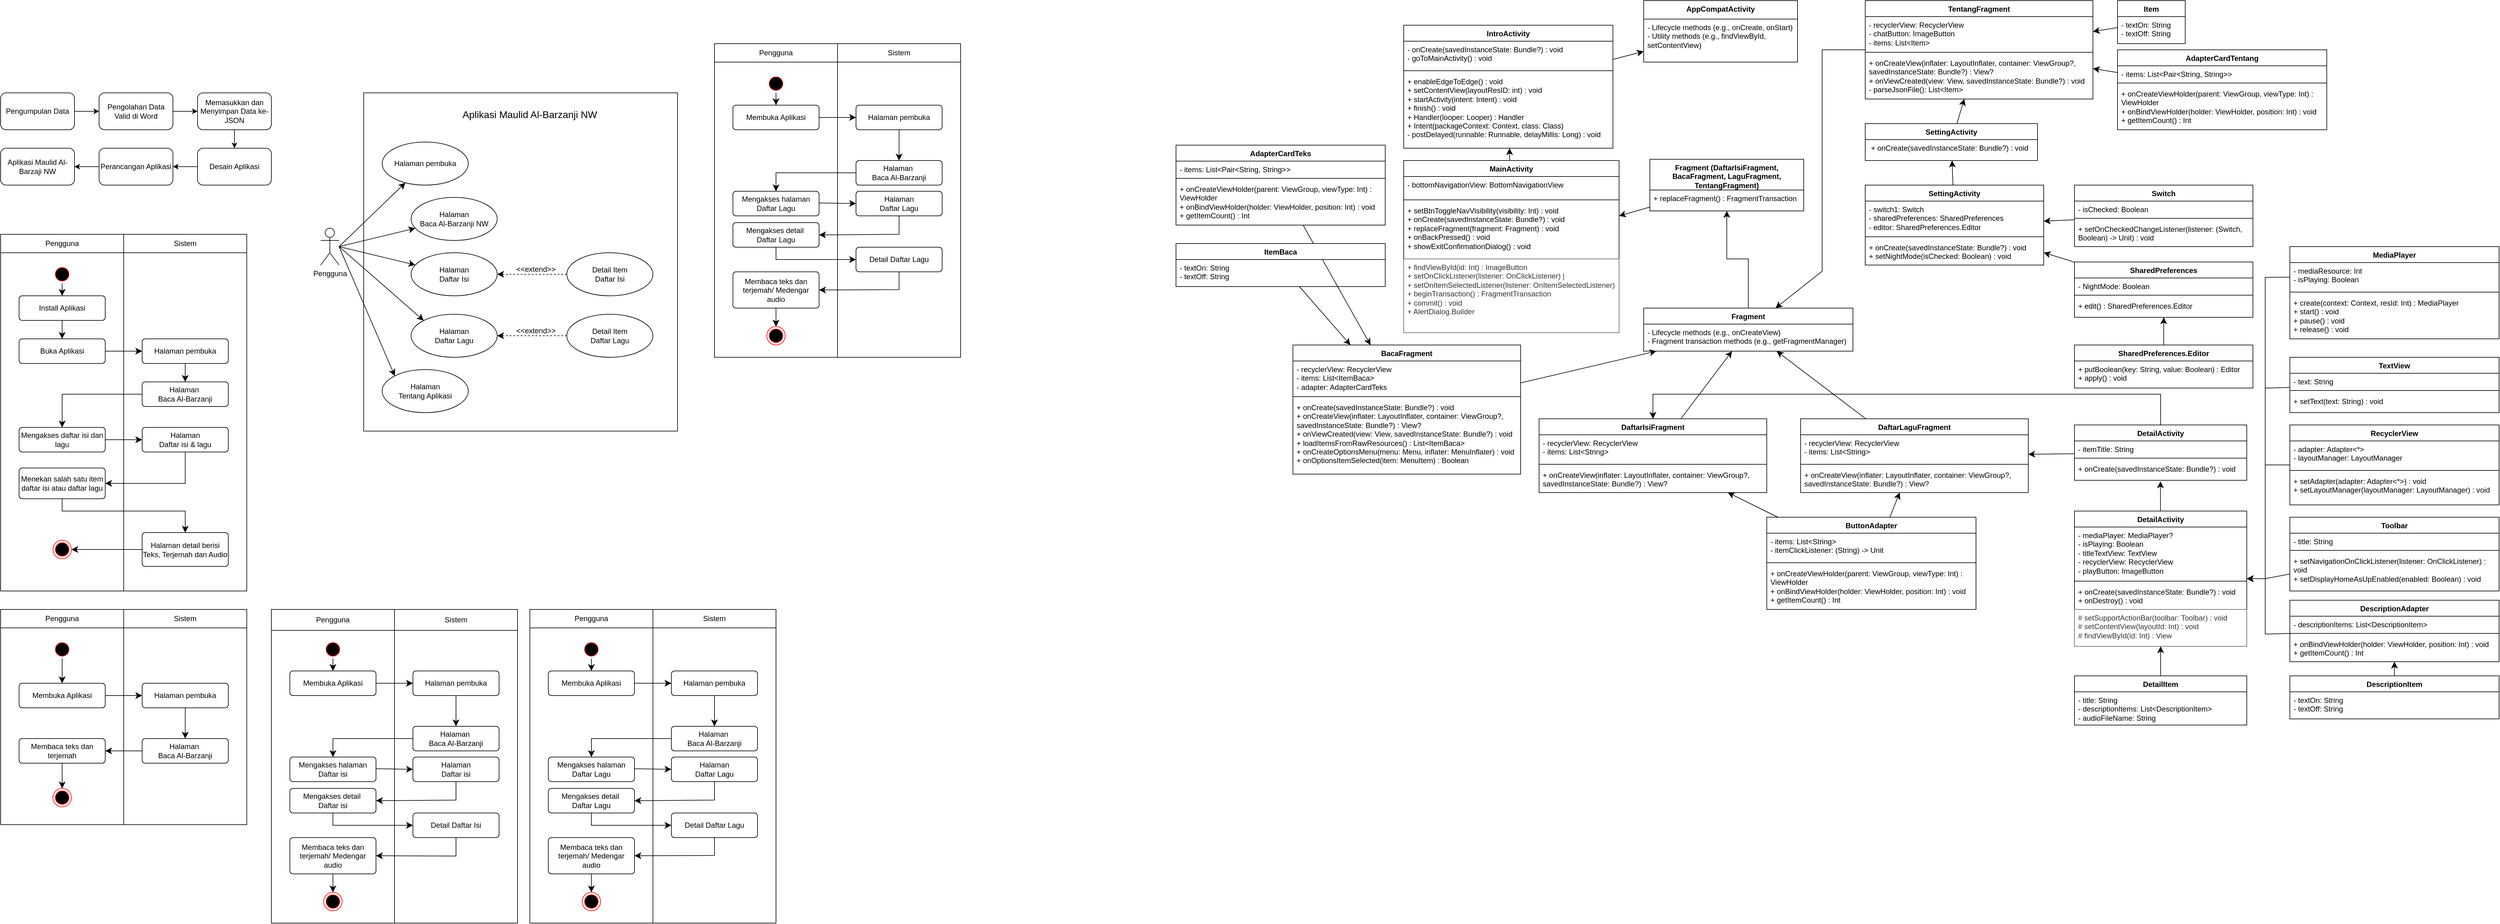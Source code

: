 <mxfile version="24.7.7">
  <diagram name="Halaman-1" id="_kUwV4zUr6YiUMnC7bTi">
    <mxGraphModel dx="3585" dy="886" grid="1" gridSize="10" guides="1" tooltips="1" connect="1" arrows="1" fold="1" page="1" pageScale="1" pageWidth="827" pageHeight="1169" math="0" shadow="0">
      <root>
        <mxCell id="0" />
        <mxCell id="1" parent="0" />
        <mxCell id="YUc6NVUICITzPG7JVXjz-134" value="" style="group" vertex="1" connectable="0" parent="1">
          <mxGeometry x="40" y="1390" width="440" height="150" as="geometry" />
        </mxCell>
        <mxCell id="YUc6NVUICITzPG7JVXjz-135" style="edgeStyle=orthogonalEdgeStyle;rounded=0;orthogonalLoop=1;jettySize=auto;html=1;entryX=0;entryY=0.5;entryDx=0;entryDy=0;fontFamily=Helvetica;fontSize=12;fontColor=default;" edge="1" parent="YUc6NVUICITzPG7JVXjz-134" source="YUc6NVUICITzPG7JVXjz-136" target="YUc6NVUICITzPG7JVXjz-138">
          <mxGeometry relative="1" as="geometry" />
        </mxCell>
        <mxCell id="YUc6NVUICITzPG7JVXjz-136" value="Pengumpulan Data" style="rounded=1;whiteSpace=wrap;html=1;align=center;verticalAlign=middle;fontFamily=Helvetica;fontSize=12;" vertex="1" parent="YUc6NVUICITzPG7JVXjz-134">
          <mxGeometry width="120" height="60" as="geometry" />
        </mxCell>
        <mxCell id="YUc6NVUICITzPG7JVXjz-137" style="edgeStyle=orthogonalEdgeStyle;rounded=0;orthogonalLoop=1;jettySize=auto;html=1;entryX=0;entryY=0.5;entryDx=0;entryDy=0;fontFamily=Helvetica;fontSize=12;fontColor=default;" edge="1" parent="YUc6NVUICITzPG7JVXjz-134" source="YUc6NVUICITzPG7JVXjz-138" target="YUc6NVUICITzPG7JVXjz-140">
          <mxGeometry relative="1" as="geometry" />
        </mxCell>
        <mxCell id="YUc6NVUICITzPG7JVXjz-138" value="Pengolahan Data Valid di Word" style="rounded=1;whiteSpace=wrap;html=1;align=center;verticalAlign=middle;fontFamily=Helvetica;fontSize=12;" vertex="1" parent="YUc6NVUICITzPG7JVXjz-134">
          <mxGeometry x="160" width="120" height="60" as="geometry" />
        </mxCell>
        <mxCell id="YUc6NVUICITzPG7JVXjz-139" style="edgeStyle=orthogonalEdgeStyle;rounded=0;orthogonalLoop=1;jettySize=auto;html=1;fontFamily=Helvetica;fontSize=12;fontColor=default;" edge="1" parent="YUc6NVUICITzPG7JVXjz-134" source="YUc6NVUICITzPG7JVXjz-140" target="YUc6NVUICITzPG7JVXjz-142">
          <mxGeometry relative="1" as="geometry" />
        </mxCell>
        <mxCell id="YUc6NVUICITzPG7JVXjz-140" value="Memasukkan dan Menyimpan Data ke-JSON" style="rounded=1;whiteSpace=wrap;html=1;align=center;verticalAlign=middle;fontFamily=Helvetica;fontSize=12;" vertex="1" parent="YUc6NVUICITzPG7JVXjz-134">
          <mxGeometry x="320" width="120" height="60" as="geometry" />
        </mxCell>
        <mxCell id="YUc6NVUICITzPG7JVXjz-141" style="edgeStyle=orthogonalEdgeStyle;rounded=0;orthogonalLoop=1;jettySize=auto;html=1;fontFamily=Helvetica;fontSize=12;fontColor=default;" edge="1" parent="YUc6NVUICITzPG7JVXjz-134" source="YUc6NVUICITzPG7JVXjz-142" target="YUc6NVUICITzPG7JVXjz-144">
          <mxGeometry relative="1" as="geometry" />
        </mxCell>
        <mxCell id="YUc6NVUICITzPG7JVXjz-142" value="Desain Aplikasi" style="rounded=1;whiteSpace=wrap;html=1;align=center;verticalAlign=middle;fontFamily=Helvetica;fontSize=12;" vertex="1" parent="YUc6NVUICITzPG7JVXjz-134">
          <mxGeometry x="320" y="90" width="120" height="60" as="geometry" />
        </mxCell>
        <mxCell id="YUc6NVUICITzPG7JVXjz-143" style="edgeStyle=orthogonalEdgeStyle;rounded=0;orthogonalLoop=1;jettySize=auto;html=1;fontFamily=Helvetica;fontSize=12;fontColor=default;" edge="1" parent="YUc6NVUICITzPG7JVXjz-134" source="YUc6NVUICITzPG7JVXjz-144" target="YUc6NVUICITzPG7JVXjz-145">
          <mxGeometry relative="1" as="geometry" />
        </mxCell>
        <mxCell id="YUc6NVUICITzPG7JVXjz-144" value="Perancangan Aplikasi" style="rounded=1;whiteSpace=wrap;html=1;align=center;verticalAlign=middle;fontFamily=Helvetica;fontSize=12;" vertex="1" parent="YUc6NVUICITzPG7JVXjz-134">
          <mxGeometry x="160" y="90" width="120" height="60" as="geometry" />
        </mxCell>
        <mxCell id="YUc6NVUICITzPG7JVXjz-145" value="Aplikasi Maulid Al-Barzaji NW" style="rounded=1;whiteSpace=wrap;html=1;align=center;verticalAlign=middle;fontFamily=Helvetica;fontSize=12;" vertex="1" parent="YUc6NVUICITzPG7JVXjz-134">
          <mxGeometry y="90" width="120" height="60" as="geometry" />
        </mxCell>
        <mxCell id="YUc6NVUICITzPG7JVXjz-146" value="" style="group" vertex="1" connectable="0" parent="1">
          <mxGeometry x="40" y="1620" width="400" height="580.0" as="geometry" />
        </mxCell>
        <mxCell id="YUc6NVUICITzPG7JVXjz-147" value="" style="shape=table;startSize=0;container=1;collapsible=0;childLayout=tableLayout;" vertex="1" parent="YUc6NVUICITzPG7JVXjz-146">
          <mxGeometry width="400" height="580.0" as="geometry" />
        </mxCell>
        <mxCell id="YUc6NVUICITzPG7JVXjz-148" value="" style="shape=tableRow;horizontal=0;startSize=0;swimlaneHead=0;swimlaneBody=0;strokeColor=inherit;top=0;left=0;bottom=0;right=0;collapsible=0;dropTarget=0;fillColor=none;points=[[0,0.5],[1,0.5]];portConstraint=eastwest;" vertex="1" parent="YUc6NVUICITzPG7JVXjz-147">
          <mxGeometry width="400" height="30" as="geometry" />
        </mxCell>
        <mxCell id="YUc6NVUICITzPG7JVXjz-149" value="Pengguna" style="shape=partialRectangle;html=1;whiteSpace=wrap;connectable=0;strokeColor=inherit;overflow=hidden;fillColor=none;top=0;left=0;bottom=0;right=0;pointerEvents=1;" vertex="1" parent="YUc6NVUICITzPG7JVXjz-148">
          <mxGeometry width="200" height="30" as="geometry">
            <mxRectangle width="200" height="30" as="alternateBounds" />
          </mxGeometry>
        </mxCell>
        <mxCell id="YUc6NVUICITzPG7JVXjz-150" value="Sistem" style="shape=partialRectangle;html=1;whiteSpace=wrap;connectable=0;strokeColor=inherit;overflow=hidden;fillColor=none;top=0;left=0;bottom=0;right=0;pointerEvents=1;" vertex="1" parent="YUc6NVUICITzPG7JVXjz-148">
          <mxGeometry x="200" width="200" height="30" as="geometry">
            <mxRectangle width="200" height="30" as="alternateBounds" />
          </mxGeometry>
        </mxCell>
        <mxCell id="YUc6NVUICITzPG7JVXjz-151" value="" style="shape=tableRow;horizontal=0;startSize=0;swimlaneHead=0;swimlaneBody=0;strokeColor=inherit;top=0;left=0;bottom=0;right=0;collapsible=0;dropTarget=0;fillColor=none;points=[[0,0.5],[1,0.5]];portConstraint=eastwest;" vertex="1" parent="YUc6NVUICITzPG7JVXjz-147">
          <mxGeometry y="30" width="400" height="550" as="geometry" />
        </mxCell>
        <mxCell id="YUc6NVUICITzPG7JVXjz-152" value="" style="shape=partialRectangle;html=1;whiteSpace=wrap;connectable=0;strokeColor=inherit;overflow=hidden;fillColor=none;top=0;left=0;bottom=0;right=0;pointerEvents=1;" vertex="1" parent="YUc6NVUICITzPG7JVXjz-151">
          <mxGeometry width="200" height="550" as="geometry">
            <mxRectangle width="200" height="550" as="alternateBounds" />
          </mxGeometry>
        </mxCell>
        <mxCell id="YUc6NVUICITzPG7JVXjz-153" value="" style="shape=partialRectangle;html=1;whiteSpace=wrap;connectable=0;strokeColor=inherit;overflow=hidden;fillColor=none;top=0;left=0;bottom=0;right=0;pointerEvents=1;" vertex="1" parent="YUc6NVUICITzPG7JVXjz-151">
          <mxGeometry x="200" width="200" height="550" as="geometry">
            <mxRectangle width="200" height="550" as="alternateBounds" />
          </mxGeometry>
        </mxCell>
        <mxCell id="YUc6NVUICITzPG7JVXjz-154" value="Halaman detail berisi&lt;div&gt;Teks, Terjemah dan Audio&lt;/div&gt;" style="html=1;align=center;verticalAlign=middle;rounded=1;absoluteArcSize=1;arcSize=10;dashed=0;whiteSpace=wrap;" vertex="1" parent="YUc6NVUICITzPG7JVXjz-146">
          <mxGeometry x="230" y="485" width="140" height="55" as="geometry" />
        </mxCell>
        <mxCell id="YUc6NVUICITzPG7JVXjz-155" style="edgeStyle=none;curved=1;rounded=0;orthogonalLoop=1;jettySize=auto;html=1;entryX=1;entryY=0.5;entryDx=0;entryDy=0;fontSize=12;startSize=8;endSize=8;" edge="1" parent="YUc6NVUICITzPG7JVXjz-146" source="YUc6NVUICITzPG7JVXjz-154" target="YUc6NVUICITzPG7JVXjz-157">
          <mxGeometry relative="1" as="geometry" />
        </mxCell>
        <mxCell id="YUc6NVUICITzPG7JVXjz-156" value="" style="ellipse;html=1;shape=startState;fillColor=#000000;strokeColor=#ff0000;" vertex="1" parent="YUc6NVUICITzPG7JVXjz-146">
          <mxGeometry x="85" y="50" width="30" height="30" as="geometry" />
        </mxCell>
        <mxCell id="YUc6NVUICITzPG7JVXjz-157" value="" style="ellipse;html=1;shape=endState;fillColor=#000000;strokeColor=#ff0000;" vertex="1" parent="YUc6NVUICITzPG7JVXjz-146">
          <mxGeometry x="85" y="497.5" width="30" height="30" as="geometry" />
        </mxCell>
        <mxCell id="YUc6NVUICITzPG7JVXjz-158" value="Install Aplikasi" style="html=1;align=center;verticalAlign=middle;rounded=1;absoluteArcSize=1;arcSize=10;dashed=0;whiteSpace=wrap;" vertex="1" parent="YUc6NVUICITzPG7JVXjz-146">
          <mxGeometry x="30" y="100" width="140" height="40" as="geometry" />
        </mxCell>
        <mxCell id="YUc6NVUICITzPG7JVXjz-159" value="Buka Aplikasi" style="html=1;align=center;verticalAlign=middle;rounded=1;absoluteArcSize=1;arcSize=10;dashed=0;whiteSpace=wrap;" vertex="1" parent="YUc6NVUICITzPG7JVXjz-146">
          <mxGeometry x="30" y="170" width="140" height="40" as="geometry" />
        </mxCell>
        <mxCell id="YUc6NVUICITzPG7JVXjz-160" style="edgeStyle=none;curved=1;rounded=0;orthogonalLoop=1;jettySize=auto;html=1;fontSize=12;startSize=8;endSize=8;" edge="1" parent="YUc6NVUICITzPG7JVXjz-146" source="YUc6NVUICITzPG7JVXjz-161" target="YUc6NVUICITzPG7JVXjz-163">
          <mxGeometry relative="1" as="geometry" />
        </mxCell>
        <mxCell id="YUc6NVUICITzPG7JVXjz-161" value="Halaman pembuka" style="html=1;align=center;verticalAlign=middle;rounded=1;absoluteArcSize=1;arcSize=10;dashed=0;whiteSpace=wrap;" vertex="1" parent="YUc6NVUICITzPG7JVXjz-146">
          <mxGeometry x="230" y="170" width="140" height="40" as="geometry" />
        </mxCell>
        <mxCell id="YUc6NVUICITzPG7JVXjz-162" style="edgeStyle=none;curved=0;rounded=0;orthogonalLoop=1;jettySize=auto;html=1;entryX=0.5;entryY=0;entryDx=0;entryDy=0;fontSize=12;startSize=8;endSize=8;" edge="1" parent="YUc6NVUICITzPG7JVXjz-146" source="YUc6NVUICITzPG7JVXjz-163" target="YUc6NVUICITzPG7JVXjz-170">
          <mxGeometry relative="1" as="geometry">
            <Array as="points">
              <mxPoint x="100" y="260" />
            </Array>
          </mxGeometry>
        </mxCell>
        <mxCell id="YUc6NVUICITzPG7JVXjz-163" value="Halaman&amp;nbsp;&lt;div&gt;Baca Al-Barzanji&lt;/div&gt;" style="html=1;align=center;verticalAlign=middle;rounded=1;absoluteArcSize=1;arcSize=10;dashed=0;whiteSpace=wrap;" vertex="1" parent="YUc6NVUICITzPG7JVXjz-146">
          <mxGeometry x="230" y="240" width="140" height="40" as="geometry" />
        </mxCell>
        <mxCell id="YUc6NVUICITzPG7JVXjz-164" style="edgeStyle=none;curved=1;rounded=0;orthogonalLoop=1;jettySize=auto;html=1;fontSize=12;startSize=8;endSize=8;" edge="1" parent="YUc6NVUICITzPG7JVXjz-146" source="YUc6NVUICITzPG7JVXjz-156" target="YUc6NVUICITzPG7JVXjz-158">
          <mxGeometry relative="1" as="geometry" />
        </mxCell>
        <mxCell id="YUc6NVUICITzPG7JVXjz-165" style="edgeStyle=none;curved=1;rounded=0;orthogonalLoop=1;jettySize=auto;html=1;fontSize=12;startSize=8;endSize=8;" edge="1" parent="YUc6NVUICITzPG7JVXjz-146" source="YUc6NVUICITzPG7JVXjz-158" target="YUc6NVUICITzPG7JVXjz-159">
          <mxGeometry relative="1" as="geometry" />
        </mxCell>
        <mxCell id="YUc6NVUICITzPG7JVXjz-166" style="edgeStyle=none;curved=1;rounded=0;orthogonalLoop=1;jettySize=auto;html=1;fontSize=12;startSize=8;endSize=8;" edge="1" parent="YUc6NVUICITzPG7JVXjz-146" source="YUc6NVUICITzPG7JVXjz-159" target="YUc6NVUICITzPG7JVXjz-161">
          <mxGeometry relative="1" as="geometry" />
        </mxCell>
        <mxCell id="YUc6NVUICITzPG7JVXjz-167" style="edgeStyle=none;curved=0;rounded=0;orthogonalLoop=1;jettySize=auto;html=1;entryX=1;entryY=0.5;entryDx=0;entryDy=0;fontSize=12;startSize=8;endSize=8;" edge="1" parent="YUc6NVUICITzPG7JVXjz-146" source="YUc6NVUICITzPG7JVXjz-168" target="YUc6NVUICITzPG7JVXjz-172">
          <mxGeometry relative="1" as="geometry">
            <Array as="points">
              <mxPoint x="300" y="405" />
            </Array>
          </mxGeometry>
        </mxCell>
        <mxCell id="YUc6NVUICITzPG7JVXjz-168" value="Halaman&lt;div&gt;Daftar isi &amp;amp; lagu&lt;/div&gt;" style="html=1;align=center;verticalAlign=middle;rounded=1;absoluteArcSize=1;arcSize=10;dashed=0;whiteSpace=wrap;" vertex="1" parent="YUc6NVUICITzPG7JVXjz-146">
          <mxGeometry x="230" y="314" width="140" height="40" as="geometry" />
        </mxCell>
        <mxCell id="YUc6NVUICITzPG7JVXjz-169" style="edgeStyle=none;curved=1;rounded=0;orthogonalLoop=1;jettySize=auto;html=1;fontSize=12;startSize=8;endSize=8;" edge="1" parent="YUc6NVUICITzPG7JVXjz-146" source="YUc6NVUICITzPG7JVXjz-170" target="YUc6NVUICITzPG7JVXjz-168">
          <mxGeometry relative="1" as="geometry" />
        </mxCell>
        <mxCell id="YUc6NVUICITzPG7JVXjz-170" value="Mengakses daftar isi dan lagu" style="html=1;align=center;verticalAlign=middle;rounded=1;absoluteArcSize=1;arcSize=10;dashed=0;whiteSpace=wrap;" vertex="1" parent="YUc6NVUICITzPG7JVXjz-146">
          <mxGeometry x="30" y="314" width="140" height="40" as="geometry" />
        </mxCell>
        <mxCell id="YUc6NVUICITzPG7JVXjz-171" style="edgeStyle=none;curved=0;rounded=0;orthogonalLoop=1;jettySize=auto;html=1;entryX=0.5;entryY=0;entryDx=0;entryDy=0;fontSize=12;startSize=8;endSize=8;" edge="1" parent="YUc6NVUICITzPG7JVXjz-146" source="YUc6NVUICITzPG7JVXjz-172" target="YUc6NVUICITzPG7JVXjz-154">
          <mxGeometry relative="1" as="geometry">
            <Array as="points">
              <mxPoint x="100" y="450" />
              <mxPoint x="300" y="450" />
            </Array>
          </mxGeometry>
        </mxCell>
        <mxCell id="YUc6NVUICITzPG7JVXjz-172" value="Menekan salah satu item daftar isi atau daftar lagu" style="html=1;align=center;verticalAlign=middle;rounded=1;absoluteArcSize=1;arcSize=10;dashed=0;whiteSpace=wrap;" vertex="1" parent="YUc6NVUICITzPG7JVXjz-146">
          <mxGeometry x="30" y="380" width="140" height="50" as="geometry" />
        </mxCell>
        <mxCell id="YUc6NVUICITzPG7JVXjz-173" value="" style="group" vertex="1" connectable="0" parent="1">
          <mxGeometry x="560" y="1390" width="580" height="550" as="geometry" />
        </mxCell>
        <mxCell id="YUc6NVUICITzPG7JVXjz-174" value="" style="rounded=0;whiteSpace=wrap;html=1;" vertex="1" parent="YUc6NVUICITzPG7JVXjz-173">
          <mxGeometry x="70" width="510" height="550" as="geometry" />
        </mxCell>
        <mxCell id="YUc6NVUICITzPG7JVXjz-175" style="edgeStyle=none;curved=1;rounded=0;orthogonalLoop=1;jettySize=auto;html=1;fontSize=12;startSize=8;endSize=8;" edge="1" parent="YUc6NVUICITzPG7JVXjz-173" target="YUc6NVUICITzPG7JVXjz-181">
          <mxGeometry relative="1" as="geometry">
            <mxPoint x="30" y="250" as="sourcePoint" />
          </mxGeometry>
        </mxCell>
        <mxCell id="YUc6NVUICITzPG7JVXjz-176" style="edgeStyle=none;curved=1;rounded=0;orthogonalLoop=1;jettySize=auto;html=1;fontSize=12;startSize=8;endSize=8;" edge="1" parent="YUc6NVUICITzPG7JVXjz-173" target="YUc6NVUICITzPG7JVXjz-183">
          <mxGeometry relative="1" as="geometry">
            <mxPoint x="30" y="250" as="sourcePoint" />
          </mxGeometry>
        </mxCell>
        <mxCell id="YUc6NVUICITzPG7JVXjz-177" style="edgeStyle=none;curved=1;rounded=0;orthogonalLoop=1;jettySize=auto;html=1;fontSize=12;startSize=8;endSize=8;" edge="1" parent="YUc6NVUICITzPG7JVXjz-173" target="YUc6NVUICITzPG7JVXjz-185">
          <mxGeometry relative="1" as="geometry">
            <mxPoint x="30" y="250" as="sourcePoint" />
          </mxGeometry>
        </mxCell>
        <mxCell id="YUc6NVUICITzPG7JVXjz-178" style="edgeStyle=none;curved=1;rounded=0;orthogonalLoop=1;jettySize=auto;html=1;fontSize=12;startSize=8;endSize=8;entryX=0;entryY=0;entryDx=0;entryDy=0;" edge="1" parent="YUc6NVUICITzPG7JVXjz-173" target="YUc6NVUICITzPG7JVXjz-186">
          <mxGeometry relative="1" as="geometry">
            <mxPoint x="30" y="250" as="sourcePoint" />
          </mxGeometry>
        </mxCell>
        <mxCell id="YUc6NVUICITzPG7JVXjz-179" style="edgeStyle=none;curved=1;rounded=0;orthogonalLoop=1;jettySize=auto;html=1;entryX=0;entryY=0;entryDx=0;entryDy=0;fontSize=12;startSize=8;endSize=8;" edge="1" parent="YUc6NVUICITzPG7JVXjz-173" target="YUc6NVUICITzPG7JVXjz-187">
          <mxGeometry relative="1" as="geometry">
            <mxPoint x="30" y="250" as="sourcePoint" />
          </mxGeometry>
        </mxCell>
        <mxCell id="YUc6NVUICITzPG7JVXjz-180" value="Pengguna" style="shape=umlActor;verticalLabelPosition=bottom;verticalAlign=top;html=1;" vertex="1" parent="YUc6NVUICITzPG7JVXjz-173">
          <mxGeometry y="220" width="30" height="60" as="geometry" />
        </mxCell>
        <mxCell id="YUc6NVUICITzPG7JVXjz-181" value="Halaman pembuka" style="ellipse;whiteSpace=wrap;html=1;" vertex="1" parent="YUc6NVUICITzPG7JVXjz-173">
          <mxGeometry x="100" y="80" width="140" height="70" as="geometry" />
        </mxCell>
        <mxCell id="YUc6NVUICITzPG7JVXjz-182" value="Aplikasi Maulid Al-Barzanji NW" style="text;strokeColor=none;fillColor=none;html=1;align=center;verticalAlign=middle;whiteSpace=wrap;rounded=0;fontSize=16;" vertex="1" parent="YUc6NVUICITzPG7JVXjz-173">
          <mxGeometry x="200" y="20" width="280" height="30" as="geometry" />
        </mxCell>
        <mxCell id="YUc6NVUICITzPG7JVXjz-183" value="&lt;div&gt;Halaman&lt;/div&gt;&lt;div&gt;Baca Al-Barzanji NW&lt;/div&gt;" style="ellipse;whiteSpace=wrap;html=1;" vertex="1" parent="YUc6NVUICITzPG7JVXjz-173">
          <mxGeometry x="147" y="170" width="140" height="70" as="geometry" />
        </mxCell>
        <mxCell id="YUc6NVUICITzPG7JVXjz-184" style="edgeStyle=none;curved=1;rounded=0;orthogonalLoop=1;jettySize=auto;html=1;fontSize=12;startSize=8;endSize=8;dashed=1;exitX=0;exitY=0.5;exitDx=0;exitDy=0;entryX=1;entryY=0.5;entryDx=0;entryDy=0;" edge="1" parent="YUc6NVUICITzPG7JVXjz-173" source="YUc6NVUICITzPG7JVXjz-188" target="YUc6NVUICITzPG7JVXjz-185">
          <mxGeometry relative="1" as="geometry">
            <mxPoint x="283.5" y="330" as="sourcePoint" />
            <mxPoint x="396.5" y="330" as="targetPoint" />
          </mxGeometry>
        </mxCell>
        <mxCell id="YUc6NVUICITzPG7JVXjz-185" value="&lt;div&gt;Halaman&lt;/div&gt;&lt;div&gt;Daftar Isi&lt;/div&gt;" style="ellipse;whiteSpace=wrap;html=1;" vertex="1" parent="YUc6NVUICITzPG7JVXjz-173">
          <mxGeometry x="147" y="260" width="140" height="70" as="geometry" />
        </mxCell>
        <mxCell id="YUc6NVUICITzPG7JVXjz-186" value="&lt;div&gt;Halaman&lt;/div&gt;&lt;div&gt;Daftar Lagu&lt;/div&gt;" style="ellipse;whiteSpace=wrap;html=1;" vertex="1" parent="YUc6NVUICITzPG7JVXjz-173">
          <mxGeometry x="147" y="360" width="140" height="70" as="geometry" />
        </mxCell>
        <mxCell id="YUc6NVUICITzPG7JVXjz-187" value="&lt;div&gt;Halaman&lt;/div&gt;&lt;div&gt;Tentang Aplikasi&lt;/div&gt;" style="ellipse;whiteSpace=wrap;html=1;" vertex="1" parent="YUc6NVUICITzPG7JVXjz-173">
          <mxGeometry x="100" y="450" width="140" height="70" as="geometry" />
        </mxCell>
        <mxCell id="YUc6NVUICITzPG7JVXjz-188" value="&lt;div&gt;Detail Item&lt;/div&gt;&lt;div&gt;Daftar Isi&lt;/div&gt;" style="ellipse;whiteSpace=wrap;html=1;" vertex="1" parent="YUc6NVUICITzPG7JVXjz-173">
          <mxGeometry x="400" y="260" width="140" height="70" as="geometry" />
        </mxCell>
        <mxCell id="YUc6NVUICITzPG7JVXjz-189" value="&lt;div&gt;Detail Item&lt;/div&gt;&lt;div&gt;Daftar Lagu&lt;/div&gt;" style="ellipse;whiteSpace=wrap;html=1;" vertex="1" parent="YUc6NVUICITzPG7JVXjz-173">
          <mxGeometry x="400" y="360" width="140" height="70" as="geometry" />
        </mxCell>
        <mxCell id="YUc6NVUICITzPG7JVXjz-190" style="edgeStyle=none;curved=1;rounded=0;orthogonalLoop=1;jettySize=auto;html=1;exitX=0.5;exitY=1;exitDx=0;exitDy=0;fontSize=12;startSize=8;endSize=8;" edge="1" parent="YUc6NVUICITzPG7JVXjz-173" source="YUc6NVUICITzPG7JVXjz-189" target="YUc6NVUICITzPG7JVXjz-189">
          <mxGeometry relative="1" as="geometry" />
        </mxCell>
        <mxCell id="YUc6NVUICITzPG7JVXjz-191" style="edgeStyle=none;curved=1;rounded=0;orthogonalLoop=1;jettySize=auto;html=1;fontSize=12;startSize=8;endSize=8;dashed=1;exitX=0;exitY=0.5;exitDx=0;exitDy=0;entryX=1;entryY=0.5;entryDx=0;entryDy=0;" edge="1" parent="YUc6NVUICITzPG7JVXjz-173">
          <mxGeometry relative="1" as="geometry">
            <mxPoint x="400" y="394.87" as="sourcePoint" />
            <mxPoint x="287" y="394.87" as="targetPoint" />
          </mxGeometry>
        </mxCell>
        <mxCell id="YUc6NVUICITzPG7JVXjz-192" value="&lt;span style=&quot;font-size: 12px; text-wrap: nowrap; background-color: rgb(255, 255, 255);&quot;&gt;&amp;lt;&amp;lt;extend&amp;gt;&amp;gt;&lt;/span&gt;" style="text;strokeColor=none;fillColor=none;html=1;align=center;verticalAlign=middle;whiteSpace=wrap;rounded=0;fontSize=16;" vertex="1" parent="YUc6NVUICITzPG7JVXjz-173">
          <mxGeometry x="320" y="280" width="60" height="10" as="geometry" />
        </mxCell>
        <mxCell id="YUc6NVUICITzPG7JVXjz-193" value="&lt;span style=&quot;font-size: 12px; text-wrap: nowrap; background-color: rgb(255, 255, 255);&quot;&gt;&amp;lt;&amp;lt;extend&amp;gt;&amp;gt;&lt;/span&gt;" style="text;strokeColor=none;fillColor=none;html=1;align=center;verticalAlign=middle;whiteSpace=wrap;rounded=0;fontSize=16;" vertex="1" parent="YUc6NVUICITzPG7JVXjz-173">
          <mxGeometry x="320" y="380" width="60" height="10" as="geometry" />
        </mxCell>
        <mxCell id="YUc6NVUICITzPG7JVXjz-194" value="" style="group" vertex="1" connectable="0" parent="1">
          <mxGeometry x="40" y="2230" width="400" height="350.0" as="geometry" />
        </mxCell>
        <mxCell id="YUc6NVUICITzPG7JVXjz-195" value="" style="shape=table;startSize=0;container=1;collapsible=0;childLayout=tableLayout;" vertex="1" parent="YUc6NVUICITzPG7JVXjz-194">
          <mxGeometry width="400" height="350.0" as="geometry" />
        </mxCell>
        <mxCell id="YUc6NVUICITzPG7JVXjz-196" value="" style="shape=tableRow;horizontal=0;startSize=0;swimlaneHead=0;swimlaneBody=0;strokeColor=inherit;top=0;left=0;bottom=0;right=0;collapsible=0;dropTarget=0;fillColor=none;points=[[0,0.5],[1,0.5]];portConstraint=eastwest;" vertex="1" parent="YUc6NVUICITzPG7JVXjz-195">
          <mxGeometry width="400" height="30" as="geometry" />
        </mxCell>
        <mxCell id="YUc6NVUICITzPG7JVXjz-197" value="Pengguna" style="shape=partialRectangle;html=1;whiteSpace=wrap;connectable=0;strokeColor=inherit;overflow=hidden;fillColor=none;top=0;left=0;bottom=0;right=0;pointerEvents=1;" vertex="1" parent="YUc6NVUICITzPG7JVXjz-196">
          <mxGeometry width="200" height="30" as="geometry">
            <mxRectangle width="200" height="30" as="alternateBounds" />
          </mxGeometry>
        </mxCell>
        <mxCell id="YUc6NVUICITzPG7JVXjz-198" value="Sistem" style="shape=partialRectangle;html=1;whiteSpace=wrap;connectable=0;strokeColor=inherit;overflow=hidden;fillColor=none;top=0;left=0;bottom=0;right=0;pointerEvents=1;" vertex="1" parent="YUc6NVUICITzPG7JVXjz-196">
          <mxGeometry x="200" width="200" height="30" as="geometry">
            <mxRectangle width="200" height="30" as="alternateBounds" />
          </mxGeometry>
        </mxCell>
        <mxCell id="YUc6NVUICITzPG7JVXjz-199" value="" style="shape=tableRow;horizontal=0;startSize=0;swimlaneHead=0;swimlaneBody=0;strokeColor=inherit;top=0;left=0;bottom=0;right=0;collapsible=0;dropTarget=0;fillColor=none;points=[[0,0.5],[1,0.5]];portConstraint=eastwest;" vertex="1" parent="YUc6NVUICITzPG7JVXjz-195">
          <mxGeometry y="30" width="400" height="320" as="geometry" />
        </mxCell>
        <mxCell id="YUc6NVUICITzPG7JVXjz-200" value="" style="shape=partialRectangle;html=1;whiteSpace=wrap;connectable=0;strokeColor=inherit;overflow=hidden;fillColor=none;top=0;left=0;bottom=0;right=0;pointerEvents=1;" vertex="1" parent="YUc6NVUICITzPG7JVXjz-199">
          <mxGeometry width="200" height="320" as="geometry">
            <mxRectangle width="200" height="320" as="alternateBounds" />
          </mxGeometry>
        </mxCell>
        <mxCell id="YUc6NVUICITzPG7JVXjz-201" value="" style="shape=partialRectangle;html=1;whiteSpace=wrap;connectable=0;strokeColor=inherit;overflow=hidden;fillColor=none;top=0;left=0;bottom=0;right=0;pointerEvents=1;" vertex="1" parent="YUc6NVUICITzPG7JVXjz-199">
          <mxGeometry x="200" width="200" height="320" as="geometry">
            <mxRectangle width="200" height="320" as="alternateBounds" />
          </mxGeometry>
        </mxCell>
        <mxCell id="YUc6NVUICITzPG7JVXjz-202" value="" style="ellipse;html=1;shape=startState;fillColor=#000000;strokeColor=#ff0000;" vertex="1" parent="YUc6NVUICITzPG7JVXjz-194">
          <mxGeometry x="85" y="50" width="30" height="30" as="geometry" />
        </mxCell>
        <mxCell id="YUc6NVUICITzPG7JVXjz-203" value="" style="ellipse;html=1;shape=endState;fillColor=#000000;strokeColor=#ff0000;" vertex="1" parent="YUc6NVUICITzPG7JVXjz-194">
          <mxGeometry x="85" y="291" width="30" height="30" as="geometry" />
        </mxCell>
        <mxCell id="YUc6NVUICITzPG7JVXjz-204" style="edgeStyle=none;curved=1;rounded=0;orthogonalLoop=1;jettySize=auto;html=1;fontSize=12;startSize=8;endSize=8;" edge="1" parent="YUc6NVUICITzPG7JVXjz-194" source="YUc6NVUICITzPG7JVXjz-205" target="YUc6NVUICITzPG7JVXjz-207">
          <mxGeometry relative="1" as="geometry" />
        </mxCell>
        <mxCell id="YUc6NVUICITzPG7JVXjz-205" value="Membuka Aplikasi" style="html=1;align=center;verticalAlign=middle;rounded=1;absoluteArcSize=1;arcSize=10;dashed=0;whiteSpace=wrap;" vertex="1" parent="YUc6NVUICITzPG7JVXjz-194">
          <mxGeometry x="30" y="120" width="140" height="40" as="geometry" />
        </mxCell>
        <mxCell id="YUc6NVUICITzPG7JVXjz-206" style="edgeStyle=none;curved=1;rounded=0;orthogonalLoop=1;jettySize=auto;html=1;fontSize=12;startSize=8;endSize=8;entryX=0.5;entryY=0;entryDx=0;entryDy=0;" edge="1" parent="YUc6NVUICITzPG7JVXjz-194" source="YUc6NVUICITzPG7JVXjz-207" target="YUc6NVUICITzPG7JVXjz-210">
          <mxGeometry relative="1" as="geometry">
            <mxPoint x="300" y="170" as="targetPoint" />
          </mxGeometry>
        </mxCell>
        <mxCell id="YUc6NVUICITzPG7JVXjz-207" value="Halaman pembuka" style="html=1;align=center;verticalAlign=middle;rounded=1;absoluteArcSize=1;arcSize=10;dashed=0;whiteSpace=wrap;" vertex="1" parent="YUc6NVUICITzPG7JVXjz-194">
          <mxGeometry x="230" y="120" width="140" height="40" as="geometry" />
        </mxCell>
        <mxCell id="YUc6NVUICITzPG7JVXjz-208" style="edgeStyle=none;curved=1;rounded=0;orthogonalLoop=1;jettySize=auto;html=1;fontSize=12;startSize=8;endSize=8;" edge="1" parent="YUc6NVUICITzPG7JVXjz-194" source="YUc6NVUICITzPG7JVXjz-202" target="YUc6NVUICITzPG7JVXjz-205">
          <mxGeometry relative="1" as="geometry" />
        </mxCell>
        <mxCell id="YUc6NVUICITzPG7JVXjz-209" style="edgeStyle=none;curved=1;rounded=0;orthogonalLoop=1;jettySize=auto;html=1;entryX=1;entryY=0.5;entryDx=0;entryDy=0;fontSize=12;startSize=8;endSize=8;" edge="1" parent="YUc6NVUICITzPG7JVXjz-194" source="YUc6NVUICITzPG7JVXjz-210" target="YUc6NVUICITzPG7JVXjz-212">
          <mxGeometry relative="1" as="geometry" />
        </mxCell>
        <mxCell id="YUc6NVUICITzPG7JVXjz-210" value="Halaman&amp;nbsp;&lt;div&gt;Baca Al-Barzanji&lt;/div&gt;" style="html=1;align=center;verticalAlign=middle;rounded=1;absoluteArcSize=1;arcSize=10;dashed=0;whiteSpace=wrap;" vertex="1" parent="YUc6NVUICITzPG7JVXjz-194">
          <mxGeometry x="230" y="210" width="140" height="40" as="geometry" />
        </mxCell>
        <mxCell id="YUc6NVUICITzPG7JVXjz-211" style="edgeStyle=none;curved=1;rounded=0;orthogonalLoop=1;jettySize=auto;html=1;entryX=0.5;entryY=0;entryDx=0;entryDy=0;fontSize=12;startSize=8;endSize=8;" edge="1" parent="YUc6NVUICITzPG7JVXjz-194" source="YUc6NVUICITzPG7JVXjz-212" target="YUc6NVUICITzPG7JVXjz-203">
          <mxGeometry relative="1" as="geometry" />
        </mxCell>
        <mxCell id="YUc6NVUICITzPG7JVXjz-212" value="Membaca teks dan terjemah" style="html=1;align=center;verticalAlign=middle;rounded=1;absoluteArcSize=1;arcSize=10;dashed=0;whiteSpace=wrap;" vertex="1" parent="YUc6NVUICITzPG7JVXjz-194">
          <mxGeometry x="30" y="210" width="140" height="40" as="geometry" />
        </mxCell>
        <mxCell id="YUc6NVUICITzPG7JVXjz-213" value="" style="group" vertex="1" connectable="0" parent="1">
          <mxGeometry x="480" y="2230" width="400" height="510" as="geometry" />
        </mxCell>
        <mxCell id="YUc6NVUICITzPG7JVXjz-214" value="" style="shape=table;startSize=0;container=1;collapsible=0;childLayout=tableLayout;" vertex="1" parent="YUc6NVUICITzPG7JVXjz-213">
          <mxGeometry width="400" height="510" as="geometry" />
        </mxCell>
        <mxCell id="YUc6NVUICITzPG7JVXjz-215" value="" style="shape=tableRow;horizontal=0;startSize=0;swimlaneHead=0;swimlaneBody=0;strokeColor=inherit;top=0;left=0;bottom=0;right=0;collapsible=0;dropTarget=0;fillColor=none;points=[[0,0.5],[1,0.5]];portConstraint=eastwest;" vertex="1" parent="YUc6NVUICITzPG7JVXjz-214">
          <mxGeometry width="400" height="34" as="geometry" />
        </mxCell>
        <mxCell id="YUc6NVUICITzPG7JVXjz-216" value="Pengguna" style="shape=partialRectangle;html=1;whiteSpace=wrap;connectable=0;strokeColor=inherit;overflow=hidden;fillColor=none;top=0;left=0;bottom=0;right=0;pointerEvents=1;" vertex="1" parent="YUc6NVUICITzPG7JVXjz-215">
          <mxGeometry width="200" height="34" as="geometry">
            <mxRectangle width="200" height="34" as="alternateBounds" />
          </mxGeometry>
        </mxCell>
        <mxCell id="YUc6NVUICITzPG7JVXjz-217" value="Sistem" style="shape=partialRectangle;html=1;whiteSpace=wrap;connectable=0;strokeColor=inherit;overflow=hidden;fillColor=none;top=0;left=0;bottom=0;right=0;pointerEvents=1;" vertex="1" parent="YUc6NVUICITzPG7JVXjz-215">
          <mxGeometry x="200" width="200" height="34" as="geometry">
            <mxRectangle width="200" height="34" as="alternateBounds" />
          </mxGeometry>
        </mxCell>
        <mxCell id="YUc6NVUICITzPG7JVXjz-218" value="" style="shape=tableRow;horizontal=0;startSize=0;swimlaneHead=0;swimlaneBody=0;strokeColor=inherit;top=0;left=0;bottom=0;right=0;collapsible=0;dropTarget=0;fillColor=none;points=[[0,0.5],[1,0.5]];portConstraint=eastwest;" vertex="1" parent="YUc6NVUICITzPG7JVXjz-214">
          <mxGeometry y="34" width="400" height="476" as="geometry" />
        </mxCell>
        <mxCell id="YUc6NVUICITzPG7JVXjz-219" value="" style="shape=partialRectangle;html=1;whiteSpace=wrap;connectable=0;strokeColor=inherit;overflow=hidden;fillColor=none;top=0;left=0;bottom=0;right=0;pointerEvents=1;" vertex="1" parent="YUc6NVUICITzPG7JVXjz-218">
          <mxGeometry width="200" height="476" as="geometry">
            <mxRectangle width="200" height="476" as="alternateBounds" />
          </mxGeometry>
        </mxCell>
        <mxCell id="YUc6NVUICITzPG7JVXjz-220" value="" style="shape=partialRectangle;html=1;whiteSpace=wrap;connectable=0;strokeColor=inherit;overflow=hidden;fillColor=none;top=0;left=0;bottom=0;right=0;pointerEvents=1;" vertex="1" parent="YUc6NVUICITzPG7JVXjz-218">
          <mxGeometry x="200" width="200" height="476" as="geometry">
            <mxRectangle width="200" height="476" as="alternateBounds" />
          </mxGeometry>
        </mxCell>
        <mxCell id="YUc6NVUICITzPG7JVXjz-221" value="" style="ellipse;html=1;shape=startState;fillColor=#000000;strokeColor=#ff0000;" vertex="1" parent="YUc6NVUICITzPG7JVXjz-213">
          <mxGeometry x="85" y="50" width="30" height="30" as="geometry" />
        </mxCell>
        <mxCell id="YUc6NVUICITzPG7JVXjz-222" value="" style="ellipse;html=1;shape=endState;fillColor=#000000;strokeColor=#ff0000;" vertex="1" parent="YUc6NVUICITzPG7JVXjz-213">
          <mxGeometry x="85" y="460" width="30" height="30" as="geometry" />
        </mxCell>
        <mxCell id="YUc6NVUICITzPG7JVXjz-223" style="edgeStyle=none;curved=1;rounded=0;orthogonalLoop=1;jettySize=auto;html=1;fontSize=12;startSize=8;endSize=8;" edge="1" parent="YUc6NVUICITzPG7JVXjz-213" source="YUc6NVUICITzPG7JVXjz-224" target="YUc6NVUICITzPG7JVXjz-226">
          <mxGeometry relative="1" as="geometry" />
        </mxCell>
        <mxCell id="YUc6NVUICITzPG7JVXjz-224" value="Membuka Aplikasi" style="html=1;align=center;verticalAlign=middle;rounded=1;absoluteArcSize=1;arcSize=10;dashed=0;whiteSpace=wrap;" vertex="1" parent="YUc6NVUICITzPG7JVXjz-213">
          <mxGeometry x="30" y="100" width="140" height="40" as="geometry" />
        </mxCell>
        <mxCell id="YUc6NVUICITzPG7JVXjz-225" style="edgeStyle=none;curved=1;rounded=0;orthogonalLoop=1;jettySize=auto;html=1;fontSize=12;startSize=8;endSize=8;entryX=0.5;entryY=0;entryDx=0;entryDy=0;" edge="1" parent="YUc6NVUICITzPG7JVXjz-213" source="YUc6NVUICITzPG7JVXjz-226" target="YUc6NVUICITzPG7JVXjz-229">
          <mxGeometry relative="1" as="geometry">
            <mxPoint x="300" y="170" as="targetPoint" />
          </mxGeometry>
        </mxCell>
        <mxCell id="YUc6NVUICITzPG7JVXjz-226" value="Halaman pembuka" style="html=1;align=center;verticalAlign=middle;rounded=1;absoluteArcSize=1;arcSize=10;dashed=0;whiteSpace=wrap;" vertex="1" parent="YUc6NVUICITzPG7JVXjz-213">
          <mxGeometry x="230" y="100" width="140" height="40" as="geometry" />
        </mxCell>
        <mxCell id="YUc6NVUICITzPG7JVXjz-227" style="edgeStyle=none;curved=1;rounded=0;orthogonalLoop=1;jettySize=auto;html=1;fontSize=12;startSize=8;endSize=8;" edge="1" parent="YUc6NVUICITzPG7JVXjz-213" source="YUc6NVUICITzPG7JVXjz-221" target="YUc6NVUICITzPG7JVXjz-224">
          <mxGeometry relative="1" as="geometry" />
        </mxCell>
        <mxCell id="YUc6NVUICITzPG7JVXjz-228" style="edgeStyle=none;curved=0;rounded=0;orthogonalLoop=1;jettySize=auto;html=1;entryX=0.5;entryY=0;entryDx=0;entryDy=0;fontSize=12;startSize=8;endSize=8;" edge="1" parent="YUc6NVUICITzPG7JVXjz-213" source="YUc6NVUICITzPG7JVXjz-229" target="YUc6NVUICITzPG7JVXjz-230">
          <mxGeometry relative="1" as="geometry">
            <Array as="points">
              <mxPoint x="100" y="210" />
            </Array>
          </mxGeometry>
        </mxCell>
        <mxCell id="YUc6NVUICITzPG7JVXjz-229" value="Halaman&amp;nbsp;&lt;div&gt;Baca Al-Barzanji&lt;/div&gt;" style="html=1;align=center;verticalAlign=middle;rounded=1;absoluteArcSize=1;arcSize=10;dashed=0;whiteSpace=wrap;" vertex="1" parent="YUc6NVUICITzPG7JVXjz-213">
          <mxGeometry x="230" y="190" width="140" height="40" as="geometry" />
        </mxCell>
        <mxCell id="YUc6NVUICITzPG7JVXjz-230" value="Mengakses halaman&lt;div&gt;Daftar isi&lt;br&gt;&lt;/div&gt;" style="html=1;align=center;verticalAlign=middle;rounded=1;absoluteArcSize=1;arcSize=10;dashed=0;whiteSpace=wrap;" vertex="1" parent="YUc6NVUICITzPG7JVXjz-213">
          <mxGeometry x="30" y="240" width="140" height="40" as="geometry" />
        </mxCell>
        <mxCell id="YUc6NVUICITzPG7JVXjz-231" style="edgeStyle=none;curved=0;rounded=0;orthogonalLoop=1;jettySize=auto;html=1;entryX=1;entryY=0.5;entryDx=0;entryDy=0;fontSize=12;startSize=8;endSize=8;" edge="1" parent="YUc6NVUICITzPG7JVXjz-213" source="YUc6NVUICITzPG7JVXjz-232" target="YUc6NVUICITzPG7JVXjz-234">
          <mxGeometry relative="1" as="geometry">
            <Array as="points">
              <mxPoint x="300" y="310" />
            </Array>
          </mxGeometry>
        </mxCell>
        <mxCell id="YUc6NVUICITzPG7JVXjz-232" value="Halaman&lt;div&gt;Daftar isi&lt;br&gt;&lt;/div&gt;" style="html=1;align=center;verticalAlign=middle;rounded=1;absoluteArcSize=1;arcSize=10;dashed=0;whiteSpace=wrap;" vertex="1" parent="YUc6NVUICITzPG7JVXjz-213">
          <mxGeometry x="230" y="240" width="140" height="40" as="geometry" />
        </mxCell>
        <mxCell id="YUc6NVUICITzPG7JVXjz-233" style="edgeStyle=none;curved=0;rounded=0;orthogonalLoop=1;jettySize=auto;html=1;entryX=0;entryY=0.5;entryDx=0;entryDy=0;fontSize=12;startSize=8;endSize=8;" edge="1" parent="YUc6NVUICITzPG7JVXjz-213" source="YUc6NVUICITzPG7JVXjz-234" target="YUc6NVUICITzPG7JVXjz-236">
          <mxGeometry relative="1" as="geometry">
            <Array as="points">
              <mxPoint x="100" y="351" />
            </Array>
          </mxGeometry>
        </mxCell>
        <mxCell id="YUc6NVUICITzPG7JVXjz-234" value="&lt;div&gt;Mengakses detail&amp;nbsp;&lt;/div&gt;&lt;div&gt;Daftar isi&lt;/div&gt;" style="html=1;align=center;verticalAlign=middle;rounded=1;absoluteArcSize=1;arcSize=10;dashed=0;whiteSpace=wrap;" vertex="1" parent="YUc6NVUICITzPG7JVXjz-213">
          <mxGeometry x="30" y="291" width="140" height="40" as="geometry" />
        </mxCell>
        <mxCell id="YUc6NVUICITzPG7JVXjz-235" style="edgeStyle=none;curved=0;rounded=0;orthogonalLoop=1;jettySize=auto;html=1;entryX=1;entryY=0.5;entryDx=0;entryDy=0;fontSize=12;startSize=8;endSize=8;" edge="1" parent="YUc6NVUICITzPG7JVXjz-213" source="YUc6NVUICITzPG7JVXjz-236" target="YUc6NVUICITzPG7JVXjz-239">
          <mxGeometry relative="1" as="geometry">
            <Array as="points">
              <mxPoint x="300" y="401" />
            </Array>
          </mxGeometry>
        </mxCell>
        <mxCell id="YUc6NVUICITzPG7JVXjz-236" value="Detail Daftar Isi" style="html=1;align=center;verticalAlign=middle;rounded=1;absoluteArcSize=1;arcSize=10;dashed=0;whiteSpace=wrap;" vertex="1" parent="YUc6NVUICITzPG7JVXjz-213">
          <mxGeometry x="230" y="331" width="140" height="40" as="geometry" />
        </mxCell>
        <mxCell id="YUc6NVUICITzPG7JVXjz-237" style="edgeStyle=none;curved=1;rounded=0;orthogonalLoop=1;jettySize=auto;html=1;entryX=0;entryY=0.5;entryDx=0;entryDy=0;fontSize=12;startSize=8;endSize=8;" edge="1" parent="YUc6NVUICITzPG7JVXjz-213" target="YUc6NVUICITzPG7JVXjz-232">
          <mxGeometry relative="1" as="geometry">
            <mxPoint x="170" y="258.982" as="sourcePoint" />
            <mxPoint x="233.64" y="261.02" as="targetPoint" />
          </mxGeometry>
        </mxCell>
        <mxCell id="YUc6NVUICITzPG7JVXjz-238" style="edgeStyle=none;curved=1;rounded=0;orthogonalLoop=1;jettySize=auto;html=1;entryX=0.5;entryY=0;entryDx=0;entryDy=0;fontSize=12;startSize=8;endSize=8;" edge="1" parent="YUc6NVUICITzPG7JVXjz-213" source="YUc6NVUICITzPG7JVXjz-239" target="YUc6NVUICITzPG7JVXjz-222">
          <mxGeometry relative="1" as="geometry" />
        </mxCell>
        <mxCell id="YUc6NVUICITzPG7JVXjz-239" value="Membaca teks dan terjemah/ Medengar audio" style="html=1;align=center;verticalAlign=middle;rounded=1;absoluteArcSize=1;arcSize=10;dashed=0;whiteSpace=wrap;" vertex="1" parent="YUc6NVUICITzPG7JVXjz-213">
          <mxGeometry x="30" y="371" width="140" height="59" as="geometry" />
        </mxCell>
        <mxCell id="YUc6NVUICITzPG7JVXjz-240" value="" style="group" vertex="1" connectable="0" parent="1">
          <mxGeometry x="900" y="2230" width="400" height="510.0" as="geometry" />
        </mxCell>
        <mxCell id="YUc6NVUICITzPG7JVXjz-241" value="" style="shape=table;startSize=0;container=1;collapsible=0;childLayout=tableLayout;" vertex="1" parent="YUc6NVUICITzPG7JVXjz-240">
          <mxGeometry width="400" height="510.0" as="geometry" />
        </mxCell>
        <mxCell id="YUc6NVUICITzPG7JVXjz-242" value="" style="shape=tableRow;horizontal=0;startSize=0;swimlaneHead=0;swimlaneBody=0;strokeColor=inherit;top=0;left=0;bottom=0;right=0;collapsible=0;dropTarget=0;fillColor=none;points=[[0,0.5],[1,0.5]];portConstraint=eastwest;" vertex="1" parent="YUc6NVUICITzPG7JVXjz-241">
          <mxGeometry width="400" height="30" as="geometry" />
        </mxCell>
        <mxCell id="YUc6NVUICITzPG7JVXjz-243" value="Pengguna" style="shape=partialRectangle;html=1;whiteSpace=wrap;connectable=0;strokeColor=inherit;overflow=hidden;fillColor=none;top=0;left=0;bottom=0;right=0;pointerEvents=1;" vertex="1" parent="YUc6NVUICITzPG7JVXjz-242">
          <mxGeometry width="200" height="30" as="geometry">
            <mxRectangle width="200" height="30" as="alternateBounds" />
          </mxGeometry>
        </mxCell>
        <mxCell id="YUc6NVUICITzPG7JVXjz-244" value="Sistem" style="shape=partialRectangle;html=1;whiteSpace=wrap;connectable=0;strokeColor=inherit;overflow=hidden;fillColor=none;top=0;left=0;bottom=0;right=0;pointerEvents=1;" vertex="1" parent="YUc6NVUICITzPG7JVXjz-242">
          <mxGeometry x="200" width="200" height="30" as="geometry">
            <mxRectangle width="200" height="30" as="alternateBounds" />
          </mxGeometry>
        </mxCell>
        <mxCell id="YUc6NVUICITzPG7JVXjz-245" value="" style="shape=tableRow;horizontal=0;startSize=0;swimlaneHead=0;swimlaneBody=0;strokeColor=inherit;top=0;left=0;bottom=0;right=0;collapsible=0;dropTarget=0;fillColor=none;points=[[0,0.5],[1,0.5]];portConstraint=eastwest;" vertex="1" parent="YUc6NVUICITzPG7JVXjz-241">
          <mxGeometry y="30" width="400" height="480" as="geometry" />
        </mxCell>
        <mxCell id="YUc6NVUICITzPG7JVXjz-246" value="" style="shape=partialRectangle;html=1;whiteSpace=wrap;connectable=0;strokeColor=inherit;overflow=hidden;fillColor=none;top=0;left=0;bottom=0;right=0;pointerEvents=1;" vertex="1" parent="YUc6NVUICITzPG7JVXjz-245">
          <mxGeometry width="200" height="480" as="geometry">
            <mxRectangle width="200" height="480" as="alternateBounds" />
          </mxGeometry>
        </mxCell>
        <mxCell id="YUc6NVUICITzPG7JVXjz-247" value="" style="shape=partialRectangle;html=1;whiteSpace=wrap;connectable=0;strokeColor=inherit;overflow=hidden;fillColor=none;top=0;left=0;bottom=0;right=0;pointerEvents=1;" vertex="1" parent="YUc6NVUICITzPG7JVXjz-245">
          <mxGeometry x="200" width="200" height="480" as="geometry">
            <mxRectangle width="200" height="480" as="alternateBounds" />
          </mxGeometry>
        </mxCell>
        <mxCell id="YUc6NVUICITzPG7JVXjz-248" value="" style="ellipse;html=1;shape=startState;fillColor=#000000;strokeColor=#ff0000;" vertex="1" parent="YUc6NVUICITzPG7JVXjz-240">
          <mxGeometry x="85" y="50" width="30" height="30" as="geometry" />
        </mxCell>
        <mxCell id="YUc6NVUICITzPG7JVXjz-249" value="" style="ellipse;html=1;shape=endState;fillColor=#000000;strokeColor=#ff0000;" vertex="1" parent="YUc6NVUICITzPG7JVXjz-240">
          <mxGeometry x="85" y="460" width="30" height="30" as="geometry" />
        </mxCell>
        <mxCell id="YUc6NVUICITzPG7JVXjz-250" style="edgeStyle=none;curved=1;rounded=0;orthogonalLoop=1;jettySize=auto;html=1;fontSize=12;startSize=8;endSize=8;" edge="1" parent="YUc6NVUICITzPG7JVXjz-240" source="YUc6NVUICITzPG7JVXjz-251" target="YUc6NVUICITzPG7JVXjz-253">
          <mxGeometry relative="1" as="geometry" />
        </mxCell>
        <mxCell id="YUc6NVUICITzPG7JVXjz-251" value="Membuka Aplikasi" style="html=1;align=center;verticalAlign=middle;rounded=1;absoluteArcSize=1;arcSize=10;dashed=0;whiteSpace=wrap;" vertex="1" parent="YUc6NVUICITzPG7JVXjz-240">
          <mxGeometry x="30" y="100" width="140" height="40" as="geometry" />
        </mxCell>
        <mxCell id="YUc6NVUICITzPG7JVXjz-252" style="edgeStyle=none;curved=1;rounded=0;orthogonalLoop=1;jettySize=auto;html=1;fontSize=12;startSize=8;endSize=8;entryX=0.5;entryY=0;entryDx=0;entryDy=0;" edge="1" parent="YUc6NVUICITzPG7JVXjz-240" source="YUc6NVUICITzPG7JVXjz-253" target="YUc6NVUICITzPG7JVXjz-256">
          <mxGeometry relative="1" as="geometry">
            <mxPoint x="300" y="170" as="targetPoint" />
          </mxGeometry>
        </mxCell>
        <mxCell id="YUc6NVUICITzPG7JVXjz-253" value="Halaman pembuka" style="html=1;align=center;verticalAlign=middle;rounded=1;absoluteArcSize=1;arcSize=10;dashed=0;whiteSpace=wrap;" vertex="1" parent="YUc6NVUICITzPG7JVXjz-240">
          <mxGeometry x="230" y="100" width="140" height="40" as="geometry" />
        </mxCell>
        <mxCell id="YUc6NVUICITzPG7JVXjz-254" style="edgeStyle=none;curved=1;rounded=0;orthogonalLoop=1;jettySize=auto;html=1;fontSize=12;startSize=8;endSize=8;" edge="1" parent="YUc6NVUICITzPG7JVXjz-240" source="YUc6NVUICITzPG7JVXjz-248" target="YUc6NVUICITzPG7JVXjz-251">
          <mxGeometry relative="1" as="geometry" />
        </mxCell>
        <mxCell id="YUc6NVUICITzPG7JVXjz-255" style="edgeStyle=none;curved=0;rounded=0;orthogonalLoop=1;jettySize=auto;html=1;entryX=0.5;entryY=0;entryDx=0;entryDy=0;fontSize=12;startSize=8;endSize=8;" edge="1" parent="YUc6NVUICITzPG7JVXjz-240" source="YUc6NVUICITzPG7JVXjz-256" target="YUc6NVUICITzPG7JVXjz-257">
          <mxGeometry relative="1" as="geometry">
            <Array as="points">
              <mxPoint x="100" y="210" />
            </Array>
          </mxGeometry>
        </mxCell>
        <mxCell id="YUc6NVUICITzPG7JVXjz-256" value="Halaman&amp;nbsp;&lt;div&gt;Baca Al-Barzanji&lt;/div&gt;" style="html=1;align=center;verticalAlign=middle;rounded=1;absoluteArcSize=1;arcSize=10;dashed=0;whiteSpace=wrap;" vertex="1" parent="YUc6NVUICITzPG7JVXjz-240">
          <mxGeometry x="230" y="190" width="140" height="40" as="geometry" />
        </mxCell>
        <mxCell id="YUc6NVUICITzPG7JVXjz-257" value="Mengakses halaman&lt;div&gt;Daftar Lagu&lt;br&gt;&lt;/div&gt;" style="html=1;align=center;verticalAlign=middle;rounded=1;absoluteArcSize=1;arcSize=10;dashed=0;whiteSpace=wrap;" vertex="1" parent="YUc6NVUICITzPG7JVXjz-240">
          <mxGeometry x="30" y="240" width="140" height="40" as="geometry" />
        </mxCell>
        <mxCell id="YUc6NVUICITzPG7JVXjz-258" style="edgeStyle=none;curved=0;rounded=0;orthogonalLoop=1;jettySize=auto;html=1;entryX=1;entryY=0.5;entryDx=0;entryDy=0;fontSize=12;startSize=8;endSize=8;" edge="1" parent="YUc6NVUICITzPG7JVXjz-240" source="YUc6NVUICITzPG7JVXjz-259" target="YUc6NVUICITzPG7JVXjz-261">
          <mxGeometry relative="1" as="geometry">
            <Array as="points">
              <mxPoint x="300" y="310" />
            </Array>
          </mxGeometry>
        </mxCell>
        <mxCell id="YUc6NVUICITzPG7JVXjz-259" value="Halaman&lt;div&gt;Daftar Lagu&lt;br&gt;&lt;/div&gt;" style="html=1;align=center;verticalAlign=middle;rounded=1;absoluteArcSize=1;arcSize=10;dashed=0;whiteSpace=wrap;" vertex="1" parent="YUc6NVUICITzPG7JVXjz-240">
          <mxGeometry x="230" y="240" width="140" height="40" as="geometry" />
        </mxCell>
        <mxCell id="YUc6NVUICITzPG7JVXjz-260" style="edgeStyle=none;curved=0;rounded=0;orthogonalLoop=1;jettySize=auto;html=1;entryX=0;entryY=0.5;entryDx=0;entryDy=0;fontSize=12;startSize=8;endSize=8;" edge="1" parent="YUc6NVUICITzPG7JVXjz-240" source="YUc6NVUICITzPG7JVXjz-261" target="YUc6NVUICITzPG7JVXjz-263">
          <mxGeometry relative="1" as="geometry">
            <Array as="points">
              <mxPoint x="100" y="351" />
            </Array>
          </mxGeometry>
        </mxCell>
        <mxCell id="YUc6NVUICITzPG7JVXjz-261" value="&lt;div&gt;Mengakses detail&amp;nbsp;&lt;/div&gt;&lt;div&gt;Daftar Lagu&lt;/div&gt;" style="html=1;align=center;verticalAlign=middle;rounded=1;absoluteArcSize=1;arcSize=10;dashed=0;whiteSpace=wrap;" vertex="1" parent="YUc6NVUICITzPG7JVXjz-240">
          <mxGeometry x="30" y="291" width="140" height="40" as="geometry" />
        </mxCell>
        <mxCell id="YUc6NVUICITzPG7JVXjz-262" style="edgeStyle=none;curved=0;rounded=0;orthogonalLoop=1;jettySize=auto;html=1;fontSize=12;startSize=8;endSize=8;entryX=1;entryY=0.5;entryDx=0;entryDy=0;" edge="1" parent="YUc6NVUICITzPG7JVXjz-240" source="YUc6NVUICITzPG7JVXjz-263" target="YUc6NVUICITzPG7JVXjz-265">
          <mxGeometry relative="1" as="geometry">
            <Array as="points">
              <mxPoint x="300" y="400" />
            </Array>
          </mxGeometry>
        </mxCell>
        <mxCell id="YUc6NVUICITzPG7JVXjz-263" value="Detail Daftar Lagu" style="html=1;align=center;verticalAlign=middle;rounded=1;absoluteArcSize=1;arcSize=10;dashed=0;whiteSpace=wrap;" vertex="1" parent="YUc6NVUICITzPG7JVXjz-240">
          <mxGeometry x="230" y="331" width="140" height="40" as="geometry" />
        </mxCell>
        <mxCell id="YUc6NVUICITzPG7JVXjz-264" style="edgeStyle=none;curved=1;rounded=0;orthogonalLoop=1;jettySize=auto;html=1;entryX=0;entryY=0.5;entryDx=0;entryDy=0;fontSize=12;startSize=8;endSize=8;" edge="1" parent="YUc6NVUICITzPG7JVXjz-240" target="YUc6NVUICITzPG7JVXjz-259">
          <mxGeometry relative="1" as="geometry">
            <mxPoint x="170" y="258.982" as="sourcePoint" />
            <mxPoint x="233.64" y="261.02" as="targetPoint" />
          </mxGeometry>
        </mxCell>
        <mxCell id="YUc6NVUICITzPG7JVXjz-265" value="Membaca teks dan terjemah/ Medengar audio" style="html=1;align=center;verticalAlign=middle;rounded=1;absoluteArcSize=1;arcSize=10;dashed=0;whiteSpace=wrap;" vertex="1" parent="YUc6NVUICITzPG7JVXjz-240">
          <mxGeometry x="30" y="371" width="140" height="59" as="geometry" />
        </mxCell>
        <mxCell id="YUc6NVUICITzPG7JVXjz-266" style="edgeStyle=none;curved=1;rounded=0;orthogonalLoop=1;jettySize=auto;html=1;fontSize=12;startSize=8;endSize=8;" edge="1" parent="YUc6NVUICITzPG7JVXjz-240" source="YUc6NVUICITzPG7JVXjz-265">
          <mxGeometry relative="1" as="geometry">
            <mxPoint x="100" y="460" as="targetPoint" />
          </mxGeometry>
        </mxCell>
        <mxCell id="YUc6NVUICITzPG7JVXjz-267" value="" style="group" vertex="1" connectable="0" parent="1">
          <mxGeometry x="1200" y="1310" width="400" height="510.0" as="geometry" />
        </mxCell>
        <mxCell id="YUc6NVUICITzPG7JVXjz-268" value="" style="shape=table;startSize=0;container=1;collapsible=0;childLayout=tableLayout;" vertex="1" parent="YUc6NVUICITzPG7JVXjz-267">
          <mxGeometry width="400" height="510.0" as="geometry" />
        </mxCell>
        <mxCell id="YUc6NVUICITzPG7JVXjz-269" value="" style="shape=tableRow;horizontal=0;startSize=0;swimlaneHead=0;swimlaneBody=0;strokeColor=inherit;top=0;left=0;bottom=0;right=0;collapsible=0;dropTarget=0;fillColor=none;points=[[0,0.5],[1,0.5]];portConstraint=eastwest;" vertex="1" parent="YUc6NVUICITzPG7JVXjz-268">
          <mxGeometry width="400" height="30" as="geometry" />
        </mxCell>
        <mxCell id="YUc6NVUICITzPG7JVXjz-270" value="Pengguna" style="shape=partialRectangle;html=1;whiteSpace=wrap;connectable=0;strokeColor=inherit;overflow=hidden;fillColor=none;top=0;left=0;bottom=0;right=0;pointerEvents=1;" vertex="1" parent="YUc6NVUICITzPG7JVXjz-269">
          <mxGeometry width="200" height="30" as="geometry">
            <mxRectangle width="200" height="30" as="alternateBounds" />
          </mxGeometry>
        </mxCell>
        <mxCell id="YUc6NVUICITzPG7JVXjz-271" value="Sistem" style="shape=partialRectangle;html=1;whiteSpace=wrap;connectable=0;strokeColor=inherit;overflow=hidden;fillColor=none;top=0;left=0;bottom=0;right=0;pointerEvents=1;" vertex="1" parent="YUc6NVUICITzPG7JVXjz-269">
          <mxGeometry x="200" width="200" height="30" as="geometry">
            <mxRectangle width="200" height="30" as="alternateBounds" />
          </mxGeometry>
        </mxCell>
        <mxCell id="YUc6NVUICITzPG7JVXjz-272" value="" style="shape=tableRow;horizontal=0;startSize=0;swimlaneHead=0;swimlaneBody=0;strokeColor=inherit;top=0;left=0;bottom=0;right=0;collapsible=0;dropTarget=0;fillColor=none;points=[[0,0.5],[1,0.5]];portConstraint=eastwest;" vertex="1" parent="YUc6NVUICITzPG7JVXjz-268">
          <mxGeometry y="30" width="400" height="480" as="geometry" />
        </mxCell>
        <mxCell id="YUc6NVUICITzPG7JVXjz-273" value="" style="shape=partialRectangle;html=1;whiteSpace=wrap;connectable=0;strokeColor=inherit;overflow=hidden;fillColor=none;top=0;left=0;bottom=0;right=0;pointerEvents=1;" vertex="1" parent="YUc6NVUICITzPG7JVXjz-272">
          <mxGeometry width="200" height="480" as="geometry">
            <mxRectangle width="200" height="480" as="alternateBounds" />
          </mxGeometry>
        </mxCell>
        <mxCell id="YUc6NVUICITzPG7JVXjz-274" value="" style="shape=partialRectangle;html=1;whiteSpace=wrap;connectable=0;strokeColor=inherit;overflow=hidden;fillColor=none;top=0;left=0;bottom=0;right=0;pointerEvents=1;" vertex="1" parent="YUc6NVUICITzPG7JVXjz-272">
          <mxGeometry x="200" width="200" height="480" as="geometry">
            <mxRectangle width="200" height="480" as="alternateBounds" />
          </mxGeometry>
        </mxCell>
        <mxCell id="YUc6NVUICITzPG7JVXjz-275" value="" style="ellipse;html=1;shape=startState;fillColor=#000000;strokeColor=#ff0000;" vertex="1" parent="YUc6NVUICITzPG7JVXjz-267">
          <mxGeometry x="85" y="50" width="30" height="30" as="geometry" />
        </mxCell>
        <mxCell id="YUc6NVUICITzPG7JVXjz-276" value="" style="ellipse;html=1;shape=endState;fillColor=#000000;strokeColor=#ff0000;" vertex="1" parent="YUc6NVUICITzPG7JVXjz-267">
          <mxGeometry x="85" y="460" width="30" height="30" as="geometry" />
        </mxCell>
        <mxCell id="YUc6NVUICITzPG7JVXjz-277" style="edgeStyle=none;curved=1;rounded=0;orthogonalLoop=1;jettySize=auto;html=1;fontSize=12;startSize=8;endSize=8;" edge="1" parent="YUc6NVUICITzPG7JVXjz-267" source="YUc6NVUICITzPG7JVXjz-278" target="YUc6NVUICITzPG7JVXjz-280">
          <mxGeometry relative="1" as="geometry" />
        </mxCell>
        <mxCell id="YUc6NVUICITzPG7JVXjz-278" value="Membuka Aplikasi" style="html=1;align=center;verticalAlign=middle;rounded=1;absoluteArcSize=1;arcSize=10;dashed=0;whiteSpace=wrap;" vertex="1" parent="YUc6NVUICITzPG7JVXjz-267">
          <mxGeometry x="30" y="100" width="140" height="40" as="geometry" />
        </mxCell>
        <mxCell id="YUc6NVUICITzPG7JVXjz-279" style="edgeStyle=none;curved=1;rounded=0;orthogonalLoop=1;jettySize=auto;html=1;fontSize=12;startSize=8;endSize=8;entryX=0.5;entryY=0;entryDx=0;entryDy=0;" edge="1" parent="YUc6NVUICITzPG7JVXjz-267" source="YUc6NVUICITzPG7JVXjz-280" target="YUc6NVUICITzPG7JVXjz-283">
          <mxGeometry relative="1" as="geometry">
            <mxPoint x="300" y="170" as="targetPoint" />
          </mxGeometry>
        </mxCell>
        <mxCell id="YUc6NVUICITzPG7JVXjz-280" value="Halaman pembuka" style="html=1;align=center;verticalAlign=middle;rounded=1;absoluteArcSize=1;arcSize=10;dashed=0;whiteSpace=wrap;" vertex="1" parent="YUc6NVUICITzPG7JVXjz-267">
          <mxGeometry x="230" y="100" width="140" height="40" as="geometry" />
        </mxCell>
        <mxCell id="YUc6NVUICITzPG7JVXjz-281" style="edgeStyle=none;curved=1;rounded=0;orthogonalLoop=1;jettySize=auto;html=1;fontSize=12;startSize=8;endSize=8;" edge="1" parent="YUc6NVUICITzPG7JVXjz-267" source="YUc6NVUICITzPG7JVXjz-275" target="YUc6NVUICITzPG7JVXjz-278">
          <mxGeometry relative="1" as="geometry" />
        </mxCell>
        <mxCell id="YUc6NVUICITzPG7JVXjz-282" style="edgeStyle=none;curved=0;rounded=0;orthogonalLoop=1;jettySize=auto;html=1;entryX=0.5;entryY=0;entryDx=0;entryDy=0;fontSize=12;startSize=8;endSize=8;" edge="1" parent="YUc6NVUICITzPG7JVXjz-267" source="YUc6NVUICITzPG7JVXjz-283" target="YUc6NVUICITzPG7JVXjz-284">
          <mxGeometry relative="1" as="geometry">
            <Array as="points">
              <mxPoint x="100" y="210" />
            </Array>
          </mxGeometry>
        </mxCell>
        <mxCell id="YUc6NVUICITzPG7JVXjz-283" value="Halaman&amp;nbsp;&lt;div&gt;Baca Al-Barzanji&lt;/div&gt;" style="html=1;align=center;verticalAlign=middle;rounded=1;absoluteArcSize=1;arcSize=10;dashed=0;whiteSpace=wrap;" vertex="1" parent="YUc6NVUICITzPG7JVXjz-267">
          <mxGeometry x="230" y="190" width="140" height="40" as="geometry" />
        </mxCell>
        <mxCell id="YUc6NVUICITzPG7JVXjz-284" value="Mengakses halaman&lt;div&gt;Daftar Lagu&lt;br&gt;&lt;/div&gt;" style="html=1;align=center;verticalAlign=middle;rounded=1;absoluteArcSize=1;arcSize=10;dashed=0;whiteSpace=wrap;" vertex="1" parent="YUc6NVUICITzPG7JVXjz-267">
          <mxGeometry x="30" y="240" width="140" height="40" as="geometry" />
        </mxCell>
        <mxCell id="YUc6NVUICITzPG7JVXjz-285" style="edgeStyle=none;curved=0;rounded=0;orthogonalLoop=1;jettySize=auto;html=1;entryX=1;entryY=0.5;entryDx=0;entryDy=0;fontSize=12;startSize=8;endSize=8;" edge="1" parent="YUc6NVUICITzPG7JVXjz-267" source="YUc6NVUICITzPG7JVXjz-286" target="YUc6NVUICITzPG7JVXjz-288">
          <mxGeometry relative="1" as="geometry">
            <Array as="points">
              <mxPoint x="300" y="310" />
            </Array>
          </mxGeometry>
        </mxCell>
        <mxCell id="YUc6NVUICITzPG7JVXjz-286" value="Halaman&lt;div&gt;Daftar Lagu&lt;br&gt;&lt;/div&gt;" style="html=1;align=center;verticalAlign=middle;rounded=1;absoluteArcSize=1;arcSize=10;dashed=0;whiteSpace=wrap;" vertex="1" parent="YUc6NVUICITzPG7JVXjz-267">
          <mxGeometry x="230" y="240" width="140" height="40" as="geometry" />
        </mxCell>
        <mxCell id="YUc6NVUICITzPG7JVXjz-287" style="edgeStyle=none;curved=0;rounded=0;orthogonalLoop=1;jettySize=auto;html=1;entryX=0;entryY=0.5;entryDx=0;entryDy=0;fontSize=12;startSize=8;endSize=8;" edge="1" parent="YUc6NVUICITzPG7JVXjz-267" source="YUc6NVUICITzPG7JVXjz-288" target="YUc6NVUICITzPG7JVXjz-290">
          <mxGeometry relative="1" as="geometry">
            <Array as="points">
              <mxPoint x="100" y="351" />
            </Array>
          </mxGeometry>
        </mxCell>
        <mxCell id="YUc6NVUICITzPG7JVXjz-288" value="&lt;div&gt;Mengakses detail&amp;nbsp;&lt;/div&gt;&lt;div&gt;Daftar Lagu&lt;/div&gt;" style="html=1;align=center;verticalAlign=middle;rounded=1;absoluteArcSize=1;arcSize=10;dashed=0;whiteSpace=wrap;" vertex="1" parent="YUc6NVUICITzPG7JVXjz-267">
          <mxGeometry x="30" y="291" width="140" height="40" as="geometry" />
        </mxCell>
        <mxCell id="YUc6NVUICITzPG7JVXjz-289" style="edgeStyle=none;curved=0;rounded=0;orthogonalLoop=1;jettySize=auto;html=1;fontSize=12;startSize=8;endSize=8;entryX=1;entryY=0.5;entryDx=0;entryDy=0;" edge="1" parent="YUc6NVUICITzPG7JVXjz-267" source="YUc6NVUICITzPG7JVXjz-290" target="YUc6NVUICITzPG7JVXjz-292">
          <mxGeometry relative="1" as="geometry">
            <Array as="points">
              <mxPoint x="300" y="400" />
            </Array>
          </mxGeometry>
        </mxCell>
        <mxCell id="YUc6NVUICITzPG7JVXjz-290" value="Detail Daftar Lagu" style="html=1;align=center;verticalAlign=middle;rounded=1;absoluteArcSize=1;arcSize=10;dashed=0;whiteSpace=wrap;" vertex="1" parent="YUc6NVUICITzPG7JVXjz-267">
          <mxGeometry x="230" y="331" width="140" height="40" as="geometry" />
        </mxCell>
        <mxCell id="YUc6NVUICITzPG7JVXjz-291" style="edgeStyle=none;curved=1;rounded=0;orthogonalLoop=1;jettySize=auto;html=1;entryX=0;entryY=0.5;entryDx=0;entryDy=0;fontSize=12;startSize=8;endSize=8;" edge="1" parent="YUc6NVUICITzPG7JVXjz-267" target="YUc6NVUICITzPG7JVXjz-286">
          <mxGeometry relative="1" as="geometry">
            <mxPoint x="170" y="258.982" as="sourcePoint" />
            <mxPoint x="233.64" y="261.02" as="targetPoint" />
          </mxGeometry>
        </mxCell>
        <mxCell id="YUc6NVUICITzPG7JVXjz-292" value="Membaca teks dan terjemah/ Medengar audio" style="html=1;align=center;verticalAlign=middle;rounded=1;absoluteArcSize=1;arcSize=10;dashed=0;whiteSpace=wrap;" vertex="1" parent="YUc6NVUICITzPG7JVXjz-267">
          <mxGeometry x="30" y="371" width="140" height="59" as="geometry" />
        </mxCell>
        <mxCell id="YUc6NVUICITzPG7JVXjz-293" style="edgeStyle=none;curved=1;rounded=0;orthogonalLoop=1;jettySize=auto;html=1;fontSize=12;startSize=8;endSize=8;" edge="1" parent="YUc6NVUICITzPG7JVXjz-267" source="YUc6NVUICITzPG7JVXjz-292">
          <mxGeometry relative="1" as="geometry">
            <mxPoint x="100" y="460" as="targetPoint" />
          </mxGeometry>
        </mxCell>
        <mxCell id="YUc6NVUICITzPG7JVXjz-442" style="edgeStyle=none;curved=1;rounded=0;orthogonalLoop=1;jettySize=auto;html=1;fontSize=12;startSize=8;endSize=8;" edge="1" parent="1" source="YUc6NVUICITzPG7JVXjz-294" target="YUc6NVUICITzPG7JVXjz-386">
          <mxGeometry relative="1" as="geometry" />
        </mxCell>
        <mxCell id="YUc6NVUICITzPG7JVXjz-294" value="IntroActivity" style="swimlane;fontStyle=1;align=center;verticalAlign=top;childLayout=stackLayout;horizontal=1;startSize=26;horizontalStack=0;resizeParent=1;resizeParentMax=0;resizeLast=0;collapsible=1;marginBottom=0;whiteSpace=wrap;html=1;" vertex="1" parent="1">
          <mxGeometry x="2320" y="1280" width="340" height="200" as="geometry" />
        </mxCell>
        <mxCell id="YUc6NVUICITzPG7JVXjz-295" value="- onCreate(savedInstanceState: Bundle?) : void&lt;br&gt;- goToMainActivity() : void   " style="text;align=left;verticalAlign=top;spacingLeft=4;spacingRight=4;overflow=hidden;rotatable=0;points=[[0,0.5],[1,0.5]];portConstraint=eastwest;whiteSpace=wrap;html=1;" vertex="1" parent="YUc6NVUICITzPG7JVXjz-294">
          <mxGeometry y="26" width="340" height="44" as="geometry" />
        </mxCell>
        <mxCell id="YUc6NVUICITzPG7JVXjz-296" value="" style="line;strokeWidth=1;fillColor=none;align=left;verticalAlign=middle;spacingTop=-1;spacingLeft=3;spacingRight=3;rotatable=0;labelPosition=right;points=[];portConstraint=eastwest;strokeColor=inherit;" vertex="1" parent="YUc6NVUICITzPG7JVXjz-294">
          <mxGeometry y="70" width="340" height="8" as="geometry" />
        </mxCell>
        <mxCell id="YUc6NVUICITzPG7JVXjz-297" value=" + enableEdgeToEdge() : void&amp;nbsp;&lt;br&gt;+ setContentView(layoutResID: int) : void&amp;nbsp;&lt;br&gt;+ startActivity(intent: Intent) : void&amp;nbsp;&lt;br&gt;+ finish() : void&amp;nbsp;&lt;br&gt;+ Handler(looper: Looper) : Handler&amp;nbsp;&lt;br&gt;+ Intent(packageContext: Context, class: Class)&amp;nbsp;&lt;br&gt;- postDelayed(runnable: Runnable, delayMillis: Long) : void" style="text;strokeColor=none;fillColor=none;align=left;verticalAlign=top;spacingLeft=4;spacingRight=4;overflow=hidden;rotatable=0;points=[[0,0.5],[1,0.5]];portConstraint=eastwest;whiteSpace=wrap;html=1;" vertex="1" parent="YUc6NVUICITzPG7JVXjz-294">
          <mxGeometry y="78" width="340" height="122" as="geometry" />
        </mxCell>
        <mxCell id="YUc6NVUICITzPG7JVXjz-444" style="edgeStyle=none;curved=1;rounded=0;orthogonalLoop=1;jettySize=auto;html=1;fontSize=12;startSize=8;endSize=8;" edge="1" parent="1" source="YUc6NVUICITzPG7JVXjz-298" target="YUc6NVUICITzPG7JVXjz-294">
          <mxGeometry relative="1" as="geometry" />
        </mxCell>
        <mxCell id="YUc6NVUICITzPG7JVXjz-298" value="MainActivity" style="swimlane;fontStyle=1;align=center;verticalAlign=top;childLayout=stackLayout;horizontal=1;startSize=26;horizontalStack=0;resizeParent=1;resizeParentMax=0;resizeLast=0;collapsible=1;marginBottom=0;whiteSpace=wrap;html=1;" vertex="1" parent="1">
          <mxGeometry x="2320" y="1500" width="350" height="280" as="geometry" />
        </mxCell>
        <mxCell id="YUc6NVUICITzPG7JVXjz-299" value="- bottomNavigationView: BottomNavigationView&amp;nbsp;&amp;nbsp;" style="text;align=left;verticalAlign=top;spacingLeft=4;spacingRight=4;overflow=hidden;rotatable=0;points=[[0,0.5],[1,0.5]];portConstraint=eastwest;whiteSpace=wrap;html=1;" vertex="1" parent="YUc6NVUICITzPG7JVXjz-298">
          <mxGeometry y="26" width="350" height="34" as="geometry" />
        </mxCell>
        <mxCell id="YUc6NVUICITzPG7JVXjz-300" value="" style="line;strokeWidth=1;fillColor=none;align=left;verticalAlign=middle;spacingTop=-1;spacingLeft=3;spacingRight=3;rotatable=0;labelPosition=right;points=[];portConstraint=eastwest;strokeColor=inherit;" vertex="1" parent="YUc6NVUICITzPG7JVXjz-298">
          <mxGeometry y="60" width="350" height="8" as="geometry" />
        </mxCell>
        <mxCell id="YUc6NVUICITzPG7JVXjz-301" value="+ setBtnToggleNavVisibility(visibility: Int) : void&amp;nbsp;&lt;div&gt;+ onCreate(savedInstanceState: Bundle?) : void&amp;nbsp;&lt;/div&gt;&lt;div&gt;+ replaceFragment(fragment: Fragment) : void&amp;nbsp;&lt;/div&gt;&lt;div&gt;+ onBackPressed() : void&amp;nbsp;&lt;/div&gt;&lt;div&gt;+ showExitConfirmationDialog() : void&lt;/div&gt;" style="text;strokeColor=none;fillColor=none;align=left;verticalAlign=top;spacingLeft=4;spacingRight=4;overflow=hidden;rotatable=0;points=[[0,0.5],[1,0.5]];portConstraint=eastwest;whiteSpace=wrap;html=1;" vertex="1" parent="YUc6NVUICITzPG7JVXjz-298">
          <mxGeometry y="68" width="350" height="92" as="geometry" />
        </mxCell>
        <mxCell id="YUc6NVUICITzPG7JVXjz-302" value="+ findViewById(id: Int) : ImageButton&lt;br&gt;+ setOnClickListener(listener: OnClickListener)  |&lt;br&gt;+ setOnItemSelectedListener(listener: OnItemSelectedListener)&lt;br&gt;+ beginTransaction() : FragmentTransaction&lt;br&gt;+ commit() : void&lt;br&gt;+ AlertDialog.Builder&amp;nbsp;&amp;nbsp;" style="text;align=left;verticalAlign=top;spacingLeft=4;spacingRight=4;overflow=hidden;rotatable=0;points=[[0,0.5],[1,0.5]];portConstraint=eastwest;whiteSpace=wrap;html=1;fillColor=#FFFFFF;fontColor=#333333;strokeColor=#666666;" vertex="1" parent="YUc6NVUICITzPG7JVXjz-298">
          <mxGeometry y="160" width="350" height="120" as="geometry" />
        </mxCell>
        <mxCell id="YUc6NVUICITzPG7JVXjz-446" style="edgeStyle=none;curved=1;rounded=0;orthogonalLoop=1;jettySize=auto;html=1;fontSize=12;startSize=8;endSize=8;" edge="1" parent="1" source="YUc6NVUICITzPG7JVXjz-303" target="YUc6NVUICITzPG7JVXjz-298">
          <mxGeometry relative="1" as="geometry" />
        </mxCell>
        <mxCell id="YUc6NVUICITzPG7JVXjz-303" value="Fragment (DaftarIsiFragment, BacaFragment, LaguFragment, TentangFragment)" style="swimlane;fontStyle=1;align=center;verticalAlign=top;childLayout=stackLayout;horizontal=1;startSize=50;horizontalStack=0;resizeParent=1;resizeParentMax=0;resizeLast=0;collapsible=1;marginBottom=0;whiteSpace=wrap;html=1;" vertex="1" parent="1">
          <mxGeometry x="2720" y="1498" width="250" height="84" as="geometry" />
        </mxCell>
        <mxCell id="YUc6NVUICITzPG7JVXjz-304" value="+ replaceFragment() : FragmentTransaction" style="text;align=left;verticalAlign=top;spacingLeft=4;spacingRight=4;overflow=hidden;rotatable=0;points=[[0,0.5],[1,0.5]];portConstraint=eastwest;whiteSpace=wrap;html=1;" vertex="1" parent="YUc6NVUICITzPG7JVXjz-303">
          <mxGeometry y="50" width="250" height="34" as="geometry" />
        </mxCell>
        <mxCell id="YUc6NVUICITzPG7JVXjz-401" style="edgeStyle=none;curved=1;rounded=0;orthogonalLoop=1;jettySize=auto;html=1;fontSize=12;startSize=8;endSize=8;" edge="1" parent="1" source="YUc6NVUICITzPG7JVXjz-305" target="YUc6NVUICITzPG7JVXjz-319">
          <mxGeometry relative="1" as="geometry" />
        </mxCell>
        <mxCell id="YUc6NVUICITzPG7JVXjz-305" value="BacaFragment               " style="swimlane;fontStyle=1;align=center;verticalAlign=top;childLayout=stackLayout;horizontal=1;startSize=26;horizontalStack=0;resizeParent=1;resizeParentMax=0;resizeLast=0;collapsible=1;marginBottom=0;whiteSpace=wrap;html=1;" vertex="1" parent="1">
          <mxGeometry x="2140" y="1800" width="370" height="210" as="geometry" />
        </mxCell>
        <mxCell id="YUc6NVUICITzPG7JVXjz-306" value="- recyclerView: RecyclerView&amp;nbsp;&lt;br&gt;- items: List&amp;lt;ItemBaca&amp;gt;&lt;br&gt;- adapter: AdapterCardTeks" style="text;align=left;verticalAlign=top;spacingLeft=4;spacingRight=4;overflow=hidden;rotatable=0;points=[[0,0.5],[1,0.5]];portConstraint=eastwest;whiteSpace=wrap;html=1;" vertex="1" parent="YUc6NVUICITzPG7JVXjz-305">
          <mxGeometry y="26" width="370" height="54" as="geometry" />
        </mxCell>
        <mxCell id="YUc6NVUICITzPG7JVXjz-307" value="" style="line;strokeWidth=1;fillColor=none;align=left;verticalAlign=middle;spacingTop=-1;spacingLeft=3;spacingRight=3;rotatable=0;labelPosition=right;points=[];portConstraint=eastwest;strokeColor=inherit;" vertex="1" parent="YUc6NVUICITzPG7JVXjz-305">
          <mxGeometry y="80" width="370" height="8" as="geometry" />
        </mxCell>
        <mxCell id="YUc6NVUICITzPG7JVXjz-308" value="+ onCreate(savedInstanceState: Bundle?) : void&amp;nbsp;&lt;br&gt;+ onCreateView(inflater: LayoutInflater, container: ViewGroup?, savedInstanceState: Bundle?) : View?&amp;nbsp;&lt;br&gt;+ onViewCreated(view: View, savedInstanceState: Bundle?) : void&amp;nbsp;&lt;br&gt;+ loadItemsFromRawResources() : List&amp;lt;ItemBaca&amp;gt;&amp;nbsp;&lt;br&gt;+ onCreateOptionsMenu(menu: Menu, inflater: MenuInflater) : void&amp;nbsp;&lt;br&gt;+ onOptionsItemSelected(item: MenuItem) : Boolean" style="text;strokeColor=none;fillColor=none;align=left;verticalAlign=top;spacingLeft=4;spacingRight=4;overflow=hidden;rotatable=0;points=[[0,0.5],[1,0.5]];portConstraint=eastwest;whiteSpace=wrap;html=1;" vertex="1" parent="YUc6NVUICITzPG7JVXjz-305">
          <mxGeometry y="88" width="370" height="122" as="geometry" />
        </mxCell>
        <mxCell id="YUc6NVUICITzPG7JVXjz-395" style="edgeStyle=none;curved=1;rounded=0;orthogonalLoop=1;jettySize=auto;html=1;fontSize=12;startSize=8;endSize=8;" edge="1" parent="1" source="YUc6NVUICITzPG7JVXjz-309" target="YUc6NVUICITzPG7JVXjz-305">
          <mxGeometry relative="1" as="geometry" />
        </mxCell>
        <mxCell id="YUc6NVUICITzPG7JVXjz-309" value="AdapterCardTeks                              " style="swimlane;fontStyle=1;align=center;verticalAlign=top;childLayout=stackLayout;horizontal=1;startSize=26;horizontalStack=0;resizeParent=1;resizeParentMax=0;resizeLast=0;collapsible=1;marginBottom=0;whiteSpace=wrap;html=1;" vertex="1" parent="1">
          <mxGeometry x="1950" y="1475" width="340" height="130" as="geometry" />
        </mxCell>
        <mxCell id="YUc6NVUICITzPG7JVXjz-310" value="- items: List&amp;lt;Pair&amp;lt;String, String&amp;gt;&amp;gt;&amp;nbsp;" style="text;align=left;verticalAlign=top;spacingLeft=4;spacingRight=4;overflow=hidden;rotatable=0;points=[[0,0.5],[1,0.5]];portConstraint=eastwest;whiteSpace=wrap;html=1;" vertex="1" parent="YUc6NVUICITzPG7JVXjz-309">
          <mxGeometry y="26" width="340" height="24" as="geometry" />
        </mxCell>
        <mxCell id="YUc6NVUICITzPG7JVXjz-311" value="" style="line;strokeWidth=1;fillColor=none;align=left;verticalAlign=middle;spacingTop=-1;spacingLeft=3;spacingRight=3;rotatable=0;labelPosition=right;points=[];portConstraint=eastwest;strokeColor=inherit;" vertex="1" parent="YUc6NVUICITzPG7JVXjz-309">
          <mxGeometry y="50" width="340" height="8" as="geometry" />
        </mxCell>
        <mxCell id="YUc6NVUICITzPG7JVXjz-312" value="+ onCreateViewHolder(parent: ViewGroup, viewType: Int) : ViewHolder&amp;nbsp;&lt;br&gt;+ onBindViewHolder(holder: ViewHolder, position: Int) : void&amp;nbsp;&lt;br&gt;+ getItemCount() : Int" style="text;strokeColor=none;fillColor=none;align=left;verticalAlign=top;spacingLeft=4;spacingRight=4;overflow=hidden;rotatable=0;points=[[0,0.5],[1,0.5]];portConstraint=eastwest;whiteSpace=wrap;html=1;" vertex="1" parent="YUc6NVUICITzPG7JVXjz-309">
          <mxGeometry y="58" width="340" height="72" as="geometry" />
        </mxCell>
        <mxCell id="YUc6NVUICITzPG7JVXjz-396" style="edgeStyle=none;curved=1;rounded=0;orthogonalLoop=1;jettySize=auto;html=1;fontSize=12;startSize=8;endSize=8;" edge="1" parent="1" source="YUc6NVUICITzPG7JVXjz-313" target="YUc6NVUICITzPG7JVXjz-305">
          <mxGeometry relative="1" as="geometry" />
        </mxCell>
        <mxCell id="YUc6NVUICITzPG7JVXjz-313" value="ItemBaca                                                   " style="swimlane;fontStyle=1;align=center;verticalAlign=top;childLayout=stackLayout;horizontal=1;startSize=26;horizontalStack=0;resizeParent=1;resizeParentMax=0;resizeLast=0;collapsible=1;marginBottom=0;whiteSpace=wrap;html=1;" vertex="1" parent="1">
          <mxGeometry x="1950" y="1635" width="340" height="70" as="geometry" />
        </mxCell>
        <mxCell id="YUc6NVUICITzPG7JVXjz-314" value="- textOn: String&amp;nbsp;&lt;br&gt;- textOff: String " style="text;align=left;verticalAlign=top;spacingLeft=4;spacingRight=4;overflow=hidden;rotatable=0;points=[[0,0.5],[1,0.5]];portConstraint=eastwest;whiteSpace=wrap;html=1;" vertex="1" parent="YUc6NVUICITzPG7JVXjz-313">
          <mxGeometry y="26" width="340" height="44" as="geometry" />
        </mxCell>
        <mxCell id="YUc6NVUICITzPG7JVXjz-402" style="edgeStyle=none;curved=1;rounded=0;orthogonalLoop=1;jettySize=auto;html=1;fontSize=12;startSize=8;endSize=8;" edge="1" parent="1" source="YUc6NVUICITzPG7JVXjz-315" target="YUc6NVUICITzPG7JVXjz-319">
          <mxGeometry relative="1" as="geometry" />
        </mxCell>
        <mxCell id="YUc6NVUICITzPG7JVXjz-315" value="DaftarIsiFragment                            " style="swimlane;fontStyle=1;align=center;verticalAlign=top;childLayout=stackLayout;horizontal=1;startSize=26;horizontalStack=0;resizeParent=1;resizeParentMax=0;resizeLast=0;collapsible=1;marginBottom=0;whiteSpace=wrap;html=1;" vertex="1" parent="1">
          <mxGeometry x="2540" y="1920" width="370" height="120" as="geometry" />
        </mxCell>
        <mxCell id="YUc6NVUICITzPG7JVXjz-316" value="- recyclerView: RecyclerView&amp;nbsp;&lt;div&gt;- items: List&amp;lt;String&amp;gt;&lt;/div&gt;" style="text;align=left;verticalAlign=top;spacingLeft=4;spacingRight=4;overflow=hidden;rotatable=0;points=[[0,0.5],[1,0.5]];portConstraint=eastwest;whiteSpace=wrap;html=1;" vertex="1" parent="YUc6NVUICITzPG7JVXjz-315">
          <mxGeometry y="26" width="370" height="44" as="geometry" />
        </mxCell>
        <mxCell id="YUc6NVUICITzPG7JVXjz-317" value="" style="line;strokeWidth=1;fillColor=none;align=left;verticalAlign=middle;spacingTop=-1;spacingLeft=3;spacingRight=3;rotatable=0;labelPosition=right;points=[];portConstraint=eastwest;strokeColor=inherit;" vertex="1" parent="YUc6NVUICITzPG7JVXjz-315">
          <mxGeometry y="70" width="370" height="8" as="geometry" />
        </mxCell>
        <mxCell id="YUc6NVUICITzPG7JVXjz-318" value="+ onCreateView(inflater: LayoutInflater, container: ViewGroup?, savedInstanceState: Bundle?) : View?" style="text;strokeColor=none;fillColor=none;align=left;verticalAlign=top;spacingLeft=4;spacingRight=4;overflow=hidden;rotatable=0;points=[[0,0.5],[1,0.5]];portConstraint=eastwest;whiteSpace=wrap;html=1;" vertex="1" parent="YUc6NVUICITzPG7JVXjz-315">
          <mxGeometry y="78" width="370" height="42" as="geometry" />
        </mxCell>
        <mxCell id="YUc6NVUICITzPG7JVXjz-445" style="edgeStyle=none;curved=0;rounded=0;orthogonalLoop=1;jettySize=auto;html=1;fontSize=12;startSize=8;endSize=8;" edge="1" parent="1" source="YUc6NVUICITzPG7JVXjz-319" target="YUc6NVUICITzPG7JVXjz-303">
          <mxGeometry relative="1" as="geometry">
            <Array as="points">
              <mxPoint x="2880" y="1660" />
              <mxPoint x="2845" y="1660" />
            </Array>
          </mxGeometry>
        </mxCell>
        <mxCell id="YUc6NVUICITzPG7JVXjz-319" value="Fragment                                                                     " style="swimlane;fontStyle=1;align=center;verticalAlign=top;childLayout=stackLayout;horizontal=1;startSize=26;horizontalStack=0;resizeParent=1;resizeParentMax=0;resizeLast=0;collapsible=1;marginBottom=0;whiteSpace=wrap;html=1;" vertex="1" parent="1">
          <mxGeometry x="2710" y="1740" width="340" height="70" as="geometry" />
        </mxCell>
        <mxCell id="YUc6NVUICITzPG7JVXjz-320" value="- Lifecycle methods (e.g., onCreateView)&amp;nbsp;&lt;div&gt;- Fragment transaction methods (e.g., getFragmentManager)&lt;/div&gt;" style="text;align=left;verticalAlign=top;spacingLeft=4;spacingRight=4;overflow=hidden;rotatable=0;points=[[0,0.5],[1,0.5]];portConstraint=eastwest;whiteSpace=wrap;html=1;" vertex="1" parent="YUc6NVUICITzPG7JVXjz-319">
          <mxGeometry y="26" width="340" height="44" as="geometry" />
        </mxCell>
        <mxCell id="YUc6NVUICITzPG7JVXjz-403" style="edgeStyle=none;curved=0;rounded=0;orthogonalLoop=1;jettySize=auto;html=1;fontSize=12;startSize=8;endSize=8;" edge="1" parent="1" source="YUc6NVUICITzPG7JVXjz-329" target="YUc6NVUICITzPG7JVXjz-319">
          <mxGeometry relative="1" as="geometry">
            <Array as="points">
              <mxPoint x="3000" y="1320" />
              <mxPoint x="3000" y="1680" />
            </Array>
          </mxGeometry>
        </mxCell>
        <mxCell id="YUc6NVUICITzPG7JVXjz-329" value="TentangFragment                                          " style="swimlane;fontStyle=1;align=center;verticalAlign=top;childLayout=stackLayout;horizontal=1;startSize=26;horizontalStack=0;resizeParent=1;resizeParentMax=0;resizeLast=0;collapsible=1;marginBottom=0;whiteSpace=wrap;html=1;" vertex="1" parent="1">
          <mxGeometry x="3070" y="1240" width="370" height="160" as="geometry" />
        </mxCell>
        <mxCell id="YUc6NVUICITzPG7JVXjz-330" value="- recyclerView: RecyclerView&amp;nbsp;&lt;div&gt;- chatButton: ImageButton&amp;nbsp;&lt;/div&gt;&lt;div&gt;- items: List&amp;lt;Item&amp;gt;&amp;nbsp;&lt;br&gt;&lt;/div&gt;" style="text;align=left;verticalAlign=top;spacingLeft=4;spacingRight=4;overflow=hidden;rotatable=0;points=[[0,0.5],[1,0.5]];portConstraint=eastwest;whiteSpace=wrap;html=1;" vertex="1" parent="YUc6NVUICITzPG7JVXjz-329">
          <mxGeometry y="26" width="370" height="54" as="geometry" />
        </mxCell>
        <mxCell id="YUc6NVUICITzPG7JVXjz-331" value="" style="line;strokeWidth=1;fillColor=none;align=left;verticalAlign=middle;spacingTop=-1;spacingLeft=3;spacingRight=3;rotatable=0;labelPosition=right;points=[];portConstraint=eastwest;strokeColor=inherit;" vertex="1" parent="YUc6NVUICITzPG7JVXjz-329">
          <mxGeometry y="80" width="370" height="8" as="geometry" />
        </mxCell>
        <mxCell id="YUc6NVUICITzPG7JVXjz-332" value="+ onCreateView(inflater: LayoutInflater, container: ViewGroup?, savedInstanceState: Bundle?) : View?&lt;br&gt;+ onViewCreated(view: View, savedInstanceState: Bundle?) : void&lt;br&gt;- parseJsonFile(): List&amp;lt;Item&amp;gt;  " style="text;strokeColor=none;fillColor=none;align=left;verticalAlign=top;spacingLeft=4;spacingRight=4;overflow=hidden;rotatable=0;points=[[0,0.5],[1,0.5]];portConstraint=eastwest;whiteSpace=wrap;html=1;" vertex="1" parent="YUc6NVUICITzPG7JVXjz-329">
          <mxGeometry y="88" width="370" height="72" as="geometry" />
        </mxCell>
        <mxCell id="YUc6NVUICITzPG7JVXjz-404" style="edgeStyle=none;curved=1;rounded=0;orthogonalLoop=1;jettySize=auto;html=1;fontSize=12;startSize=8;endSize=8;" edge="1" parent="1" source="YUc6NVUICITzPG7JVXjz-333" target="YUc6NVUICITzPG7JVXjz-329">
          <mxGeometry relative="1" as="geometry" />
        </mxCell>
        <mxCell id="YUc6NVUICITzPG7JVXjz-333" value="Item                                                                 " style="swimlane;fontStyle=1;align=center;verticalAlign=top;childLayout=stackLayout;horizontal=1;startSize=26;horizontalStack=0;resizeParent=1;resizeParentMax=0;resizeLast=0;collapsible=1;marginBottom=0;whiteSpace=wrap;html=1;" vertex="1" parent="1">
          <mxGeometry x="3480" y="1240" width="110" height="70" as="geometry" />
        </mxCell>
        <mxCell id="YUc6NVUICITzPG7JVXjz-334" value="&lt;div&gt;- textOn: String&amp;nbsp;&lt;/div&gt;&lt;div&gt;- textOff: String&amp;nbsp;&lt;br&gt;&lt;/div&gt;" style="text;align=left;verticalAlign=top;spacingLeft=4;spacingRight=4;overflow=hidden;rotatable=0;points=[[0,0.5],[1,0.5]];portConstraint=eastwest;whiteSpace=wrap;html=1;" vertex="1" parent="YUc6NVUICITzPG7JVXjz-333">
          <mxGeometry y="26" width="110" height="44" as="geometry" />
        </mxCell>
        <mxCell id="YUc6NVUICITzPG7JVXjz-405" style="edgeStyle=none;curved=1;rounded=0;orthogonalLoop=1;jettySize=auto;html=1;fontSize=12;startSize=8;endSize=8;" edge="1" parent="1" source="YUc6NVUICITzPG7JVXjz-335" target="YUc6NVUICITzPG7JVXjz-329">
          <mxGeometry relative="1" as="geometry" />
        </mxCell>
        <mxCell id="YUc6NVUICITzPG7JVXjz-335" value="AdapterCardTentang                                          " style="swimlane;fontStyle=1;align=center;verticalAlign=top;childLayout=stackLayout;horizontal=1;startSize=26;horizontalStack=0;resizeParent=1;resizeParentMax=0;resizeLast=0;collapsible=1;marginBottom=0;whiteSpace=wrap;html=1;" vertex="1" parent="1">
          <mxGeometry x="3480" y="1320" width="340" height="130" as="geometry" />
        </mxCell>
        <mxCell id="YUc6NVUICITzPG7JVXjz-336" value="- items: List&amp;lt;Pair&amp;lt;String, String&amp;gt;&amp;gt;&amp;nbsp;" style="text;align=left;verticalAlign=top;spacingLeft=4;spacingRight=4;overflow=hidden;rotatable=0;points=[[0,0.5],[1,0.5]];portConstraint=eastwest;whiteSpace=wrap;html=1;" vertex="1" parent="YUc6NVUICITzPG7JVXjz-335">
          <mxGeometry y="26" width="340" height="24" as="geometry" />
        </mxCell>
        <mxCell id="YUc6NVUICITzPG7JVXjz-337" value="" style="line;strokeWidth=1;fillColor=none;align=left;verticalAlign=middle;spacingTop=-1;spacingLeft=3;spacingRight=3;rotatable=0;labelPosition=right;points=[];portConstraint=eastwest;strokeColor=inherit;" vertex="1" parent="YUc6NVUICITzPG7JVXjz-335">
          <mxGeometry y="50" width="340" height="8" as="geometry" />
        </mxCell>
        <mxCell id="YUc6NVUICITzPG7JVXjz-338" value="+ onCreateViewHolder(parent: ViewGroup, viewType: Int) : ViewHolder&amp;nbsp;&lt;div&gt;+ onBindViewHolder(holder: ViewHolder, position: Int) : void&amp;nbsp; + getItemCount() : Int&amp;nbsp;&lt;/div&gt;" style="text;strokeColor=none;fillColor=none;align=left;verticalAlign=top;spacingLeft=4;spacingRight=4;overflow=hidden;rotatable=0;points=[[0,0.5],[1,0.5]];portConstraint=eastwest;whiteSpace=wrap;html=1;" vertex="1" parent="YUc6NVUICITzPG7JVXjz-335">
          <mxGeometry y="58" width="340" height="72" as="geometry" />
        </mxCell>
        <mxCell id="YUc6NVUICITzPG7JVXjz-406" style="edgeStyle=none;curved=1;rounded=0;orthogonalLoop=1;jettySize=auto;html=1;fontSize=12;startSize=8;endSize=8;" edge="1" parent="1" source="YUc6NVUICITzPG7JVXjz-339" target="YUc6NVUICITzPG7JVXjz-329">
          <mxGeometry relative="1" as="geometry" />
        </mxCell>
        <mxCell id="YUc6NVUICITzPG7JVXjz-339" value="SettingActivity                                                                 " style="swimlane;fontStyle=1;align=center;verticalAlign=top;childLayout=stackLayout;horizontal=1;startSize=26;horizontalStack=0;resizeParent=1;resizeParentMax=0;resizeLast=0;collapsible=1;marginBottom=0;whiteSpace=wrap;html=1;" vertex="1" parent="1">
          <mxGeometry x="3070" y="1440" width="280" height="60" as="geometry" />
        </mxCell>
        <mxCell id="YUc6NVUICITzPG7JVXjz-340" value="&lt;div&gt;&amp;nbsp;+ onCreate(savedInstanceState: Bundle?) : void&lt;br&gt;&lt;/div&gt;" style="text;align=left;verticalAlign=top;spacingLeft=4;spacingRight=4;overflow=hidden;rotatable=0;points=[[0,0.5],[1,0.5]];portConstraint=eastwest;whiteSpace=wrap;html=1;" vertex="1" parent="YUc6NVUICITzPG7JVXjz-339">
          <mxGeometry y="26" width="280" height="34" as="geometry" />
        </mxCell>
        <mxCell id="YUc6NVUICITzPG7JVXjz-407" style="edgeStyle=none;curved=1;rounded=0;orthogonalLoop=1;jettySize=auto;html=1;fontSize=12;startSize=8;endSize=8;" edge="1" parent="1" source="YUc6NVUICITzPG7JVXjz-341" target="YUc6NVUICITzPG7JVXjz-339">
          <mxGeometry relative="1" as="geometry" />
        </mxCell>
        <mxCell id="YUc6NVUICITzPG7JVXjz-341" value="SettingActivity" style="swimlane;fontStyle=1;align=center;verticalAlign=top;childLayout=stackLayout;horizontal=1;startSize=26;horizontalStack=0;resizeParent=1;resizeParentMax=0;resizeLast=0;collapsible=1;marginBottom=0;whiteSpace=wrap;html=1;" vertex="1" parent="1">
          <mxGeometry x="3070" y="1540" width="290" height="130" as="geometry" />
        </mxCell>
        <mxCell id="YUc6NVUICITzPG7JVXjz-342" value="- switch1: Switch&amp;nbsp;&lt;br&gt;- sharedPreferences: SharedPreferences&amp;nbsp;&lt;br&gt;- editor: SharedPreferences.Editor" style="text;align=left;verticalAlign=top;spacingLeft=4;spacingRight=4;overflow=hidden;rotatable=0;points=[[0,0.5],[1,0.5]];portConstraint=eastwest;whiteSpace=wrap;html=1;" vertex="1" parent="YUc6NVUICITzPG7JVXjz-341">
          <mxGeometry y="26" width="290" height="54" as="geometry" />
        </mxCell>
        <mxCell id="YUc6NVUICITzPG7JVXjz-343" value="" style="line;strokeWidth=1;fillColor=none;align=left;verticalAlign=middle;spacingTop=-1;spacingLeft=3;spacingRight=3;rotatable=0;labelPosition=right;points=[];portConstraint=eastwest;strokeColor=inherit;" vertex="1" parent="YUc6NVUICITzPG7JVXjz-341">
          <mxGeometry y="80" width="290" height="8" as="geometry" />
        </mxCell>
        <mxCell id="YUc6NVUICITzPG7JVXjz-344" value="+ onCreate(savedInstanceState: Bundle?) : void&amp;nbsp;&lt;div&gt;+ setNightMode(isChecked: Boolean) : void&lt;/div&gt;" style="text;strokeColor=none;fillColor=none;align=left;verticalAlign=top;spacingLeft=4;spacingRight=4;overflow=hidden;rotatable=0;points=[[0,0.5],[1,0.5]];portConstraint=eastwest;whiteSpace=wrap;html=1;" vertex="1" parent="YUc6NVUICITzPG7JVXjz-341">
          <mxGeometry y="88" width="290" height="42" as="geometry" />
        </mxCell>
        <mxCell id="YUc6NVUICITzPG7JVXjz-409" style="edgeStyle=none;curved=1;rounded=0;orthogonalLoop=1;jettySize=auto;html=1;fontSize=12;startSize=8;endSize=8;" edge="1" parent="1" source="YUc6NVUICITzPG7JVXjz-345" target="YUc6NVUICITzPG7JVXjz-341">
          <mxGeometry relative="1" as="geometry" />
        </mxCell>
        <mxCell id="YUc6NVUICITzPG7JVXjz-345" value="Switch                     " style="swimlane;fontStyle=1;align=center;verticalAlign=top;childLayout=stackLayout;horizontal=1;startSize=26;horizontalStack=0;resizeParent=1;resizeParentMax=0;resizeLast=0;collapsible=1;marginBottom=0;whiteSpace=wrap;html=1;" vertex="1" parent="1">
          <mxGeometry x="3410" y="1540" width="290" height="100" as="geometry" />
        </mxCell>
        <mxCell id="YUc6NVUICITzPG7JVXjz-346" value="- isChecked: Boolean" style="text;align=left;verticalAlign=top;spacingLeft=4;spacingRight=4;overflow=hidden;rotatable=0;points=[[0,0.5],[1,0.5]];portConstraint=eastwest;whiteSpace=wrap;html=1;" vertex="1" parent="YUc6NVUICITzPG7JVXjz-345">
          <mxGeometry y="26" width="290" height="24" as="geometry" />
        </mxCell>
        <mxCell id="YUc6NVUICITzPG7JVXjz-347" value="" style="line;strokeWidth=1;fillColor=none;align=left;verticalAlign=middle;spacingTop=-1;spacingLeft=3;spacingRight=3;rotatable=0;labelPosition=right;points=[];portConstraint=eastwest;strokeColor=inherit;" vertex="1" parent="YUc6NVUICITzPG7JVXjz-345">
          <mxGeometry y="50" width="290" height="8" as="geometry" />
        </mxCell>
        <mxCell id="YUc6NVUICITzPG7JVXjz-348" value="+ setOnCheckedChangeListener(listener: (Switch, Boolean) -&amp;gt; Unit) : void" style="text;strokeColor=none;fillColor=none;align=left;verticalAlign=top;spacingLeft=4;spacingRight=4;overflow=hidden;rotatable=0;points=[[0,0.5],[1,0.5]];portConstraint=eastwest;whiteSpace=wrap;html=1;" vertex="1" parent="YUc6NVUICITzPG7JVXjz-345">
          <mxGeometry y="58" width="290" height="42" as="geometry" />
        </mxCell>
        <mxCell id="YUc6NVUICITzPG7JVXjz-410" style="edgeStyle=none;curved=1;rounded=0;orthogonalLoop=1;jettySize=auto;html=1;fontSize=12;startSize=8;endSize=8;" edge="1" parent="1" source="YUc6NVUICITzPG7JVXjz-350" target="YUc6NVUICITzPG7JVXjz-341">
          <mxGeometry relative="1" as="geometry" />
        </mxCell>
        <mxCell id="YUc6NVUICITzPG7JVXjz-350" value="SharedPreferences                                                 " style="swimlane;fontStyle=1;align=center;verticalAlign=top;childLayout=stackLayout;horizontal=1;startSize=26;horizontalStack=0;resizeParent=1;resizeParentMax=0;resizeLast=0;collapsible=1;marginBottom=0;whiteSpace=wrap;html=1;" vertex="1" parent="1">
          <mxGeometry x="3410" y="1665" width="290" height="90" as="geometry" />
        </mxCell>
        <mxCell id="YUc6NVUICITzPG7JVXjz-351" value="- NightMode: Boolean" style="text;align=left;verticalAlign=top;spacingLeft=4;spacingRight=4;overflow=hidden;rotatable=0;points=[[0,0.5],[1,0.5]];portConstraint=eastwest;whiteSpace=wrap;html=1;" vertex="1" parent="YUc6NVUICITzPG7JVXjz-350">
          <mxGeometry y="26" width="290" height="24" as="geometry" />
        </mxCell>
        <mxCell id="YUc6NVUICITzPG7JVXjz-352" value="" style="line;strokeWidth=1;fillColor=none;align=left;verticalAlign=middle;spacingTop=-1;spacingLeft=3;spacingRight=3;rotatable=0;labelPosition=right;points=[];portConstraint=eastwest;strokeColor=inherit;" vertex="1" parent="YUc6NVUICITzPG7JVXjz-350">
          <mxGeometry y="50" width="290" height="8" as="geometry" />
        </mxCell>
        <mxCell id="YUc6NVUICITzPG7JVXjz-353" value="+ edit() : SharedPreferences.Editor  " style="text;strokeColor=none;fillColor=none;align=left;verticalAlign=top;spacingLeft=4;spacingRight=4;overflow=hidden;rotatable=0;points=[[0,0.5],[1,0.5]];portConstraint=eastwest;whiteSpace=wrap;html=1;" vertex="1" parent="YUc6NVUICITzPG7JVXjz-350">
          <mxGeometry y="58" width="290" height="32" as="geometry" />
        </mxCell>
        <mxCell id="YUc6NVUICITzPG7JVXjz-411" style="edgeStyle=none;curved=1;rounded=0;orthogonalLoop=1;jettySize=auto;html=1;fontSize=12;startSize=8;endSize=8;" edge="1" parent="1" source="YUc6NVUICITzPG7JVXjz-354" target="YUc6NVUICITzPG7JVXjz-350">
          <mxGeometry relative="1" as="geometry" />
        </mxCell>
        <mxCell id="YUc6NVUICITzPG7JVXjz-354" value="SharedPreferences.Editor                                                 " style="swimlane;fontStyle=1;align=center;verticalAlign=top;childLayout=stackLayout;horizontal=1;startSize=26;horizontalStack=0;resizeParent=1;resizeParentMax=0;resizeLast=0;collapsible=1;marginBottom=0;whiteSpace=wrap;html=1;" vertex="1" parent="1">
          <mxGeometry x="3410" y="1800" width="290" height="70" as="geometry" />
        </mxCell>
        <mxCell id="YUc6NVUICITzPG7JVXjz-355" value="+ putBoolean(key: String, value: Boolean) : Editor&lt;br&gt;+ apply() : void  " style="text;strokeColor=none;fillColor=none;align=left;verticalAlign=top;spacingLeft=4;spacingRight=4;overflow=hidden;rotatable=0;points=[[0,0.5],[1,0.5]];portConstraint=eastwest;whiteSpace=wrap;html=1;" vertex="1" parent="YUc6NVUICITzPG7JVXjz-354">
          <mxGeometry y="26" width="290" height="44" as="geometry" />
        </mxCell>
        <mxCell id="YUc6NVUICITzPG7JVXjz-362" value="  MediaPlayer                              " style="swimlane;fontStyle=1;align=center;verticalAlign=top;childLayout=stackLayout;horizontal=1;startSize=26;horizontalStack=0;resizeParent=1;resizeParentMax=0;resizeLast=0;collapsible=1;marginBottom=0;whiteSpace=wrap;html=1;" vertex="1" parent="1">
          <mxGeometry x="3760" y="1640" width="340" height="150" as="geometry" />
        </mxCell>
        <mxCell id="YUc6NVUICITzPG7JVXjz-363" value="- mediaResource: Int&amp;nbsp;&lt;br&gt;- isPlaying: Boolean " style="text;align=left;verticalAlign=top;spacingLeft=4;spacingRight=4;overflow=hidden;rotatable=0;points=[[0,0.5],[1,0.5]];portConstraint=eastwest;whiteSpace=wrap;html=1;" vertex="1" parent="YUc6NVUICITzPG7JVXjz-362">
          <mxGeometry y="26" width="340" height="44" as="geometry" />
        </mxCell>
        <mxCell id="YUc6NVUICITzPG7JVXjz-364" value="" style="line;strokeWidth=1;fillColor=none;align=left;verticalAlign=middle;spacingTop=-1;spacingLeft=3;spacingRight=3;rotatable=0;labelPosition=right;points=[];portConstraint=eastwest;strokeColor=inherit;" vertex="1" parent="YUc6NVUICITzPG7JVXjz-362">
          <mxGeometry y="70" width="340" height="8" as="geometry" />
        </mxCell>
        <mxCell id="YUc6NVUICITzPG7JVXjz-365" value="+ create(context: Context, resId: Int) : MediaPlayer&amp;nbsp;&lt;div&gt;+ start() : void&amp;nbsp;&lt;div&gt;+ pause() : void&amp;nbsp;&lt;div&gt;+ release() : void&amp;nbsp;&amp;nbsp;&lt;/div&gt;&lt;/div&gt;&lt;/div&gt;" style="text;strokeColor=none;fillColor=none;align=left;verticalAlign=top;spacingLeft=4;spacingRight=4;overflow=hidden;rotatable=0;points=[[0,0.5],[1,0.5]];portConstraint=eastwest;whiteSpace=wrap;html=1;" vertex="1" parent="YUc6NVUICITzPG7JVXjz-362">
          <mxGeometry y="78" width="340" height="72" as="geometry" />
        </mxCell>
        <mxCell id="YUc6NVUICITzPG7JVXjz-448" style="edgeStyle=none;curved=0;rounded=0;orthogonalLoop=1;jettySize=auto;html=1;fontSize=12;startSize=8;endSize=8;" edge="1" parent="1" source="YUc6NVUICITzPG7JVXjz-366" target="YUc6NVUICITzPG7JVXjz-426">
          <mxGeometry relative="1" as="geometry">
            <Array as="points">
              <mxPoint x="3720" y="1870" />
              <mxPoint x="3720" y="2180" />
            </Array>
          </mxGeometry>
        </mxCell>
        <mxCell id="YUc6NVUICITzPG7JVXjz-366" value="  TextView                                                     " style="swimlane;fontStyle=1;align=center;verticalAlign=top;childLayout=stackLayout;horizontal=1;startSize=26;horizontalStack=0;resizeParent=1;resizeParentMax=0;resizeLast=0;collapsible=1;marginBottom=0;whiteSpace=wrap;html=1;" vertex="1" parent="1">
          <mxGeometry x="3760" y="1820" width="340" height="90" as="geometry" />
        </mxCell>
        <mxCell id="YUc6NVUICITzPG7JVXjz-367" value="- text: String&amp;nbsp;" style="text;align=left;verticalAlign=top;spacingLeft=4;spacingRight=4;overflow=hidden;rotatable=0;points=[[0,0.5],[1,0.5]];portConstraint=eastwest;whiteSpace=wrap;html=1;" vertex="1" parent="YUc6NVUICITzPG7JVXjz-366">
          <mxGeometry y="26" width="340" height="24" as="geometry" />
        </mxCell>
        <mxCell id="YUc6NVUICITzPG7JVXjz-368" value="" style="line;strokeWidth=1;fillColor=none;align=left;verticalAlign=middle;spacingTop=-1;spacingLeft=3;spacingRight=3;rotatable=0;labelPosition=right;points=[];portConstraint=eastwest;strokeColor=inherit;" vertex="1" parent="YUc6NVUICITzPG7JVXjz-366">
          <mxGeometry y="50" width="340" height="8" as="geometry" />
        </mxCell>
        <mxCell id="YUc6NVUICITzPG7JVXjz-369" value="+ setText(text: String) : void&amp;nbsp;" style="text;strokeColor=none;fillColor=none;align=left;verticalAlign=top;spacingLeft=4;spacingRight=4;overflow=hidden;rotatable=0;points=[[0,0.5],[1,0.5]];portConstraint=eastwest;whiteSpace=wrap;html=1;" vertex="1" parent="YUc6NVUICITzPG7JVXjz-366">
          <mxGeometry y="58" width="340" height="32" as="geometry" />
        </mxCell>
        <mxCell id="YUc6NVUICITzPG7JVXjz-450" style="edgeStyle=none;curved=0;rounded=0;orthogonalLoop=1;jettySize=auto;html=1;fontSize=12;startSize=8;endSize=8;" edge="1" parent="1" source="YUc6NVUICITzPG7JVXjz-370" target="YUc6NVUICITzPG7JVXjz-426">
          <mxGeometry relative="1" as="geometry">
            <Array as="points">
              <mxPoint x="3720" y="1995" />
              <mxPoint x="3720" y="2180" />
            </Array>
          </mxGeometry>
        </mxCell>
        <mxCell id="YUc6NVUICITzPG7JVXjz-370" value="  RecyclerView                                                                         " style="swimlane;fontStyle=1;align=center;verticalAlign=top;childLayout=stackLayout;horizontal=1;startSize=26;horizontalStack=0;resizeParent=1;resizeParentMax=0;resizeLast=0;collapsible=1;marginBottom=0;whiteSpace=wrap;html=1;" vertex="1" parent="1">
          <mxGeometry x="3760" y="1930" width="340" height="130" as="geometry" />
        </mxCell>
        <mxCell id="YUc6NVUICITzPG7JVXjz-371" value="- adapter: Adapter&amp;lt;*&amp;gt;&amp;nbsp;&lt;div&gt;- layoutManager: LayoutManager &lt;/div&gt;" style="text;align=left;verticalAlign=top;spacingLeft=4;spacingRight=4;overflow=hidden;rotatable=0;points=[[0,0.5],[1,0.5]];portConstraint=eastwest;whiteSpace=wrap;html=1;" vertex="1" parent="YUc6NVUICITzPG7JVXjz-370">
          <mxGeometry y="26" width="340" height="44" as="geometry" />
        </mxCell>
        <mxCell id="YUc6NVUICITzPG7JVXjz-372" value="" style="line;strokeWidth=1;fillColor=none;align=left;verticalAlign=middle;spacingTop=-1;spacingLeft=3;spacingRight=3;rotatable=0;labelPosition=right;points=[];portConstraint=eastwest;strokeColor=inherit;" vertex="1" parent="YUc6NVUICITzPG7JVXjz-370">
          <mxGeometry y="70" width="340" height="8" as="geometry" />
        </mxCell>
        <mxCell id="YUc6NVUICITzPG7JVXjz-373" value="+ setAdapter(adapter: Adapter&amp;lt;*&amp;gt;) : void&amp;nbsp;&lt;br&gt;+ setLayoutManager(layoutManager: LayoutManager) : void" style="text;strokeColor=none;fillColor=none;align=left;verticalAlign=top;spacingLeft=4;spacingRight=4;overflow=hidden;rotatable=0;points=[[0,0.5],[1,0.5]];portConstraint=eastwest;whiteSpace=wrap;html=1;" vertex="1" parent="YUc6NVUICITzPG7JVXjz-370">
          <mxGeometry y="78" width="340" height="52" as="geometry" />
        </mxCell>
        <mxCell id="YUc6NVUICITzPG7JVXjz-451" style="edgeStyle=none;curved=0;rounded=0;orthogonalLoop=1;jettySize=auto;html=1;fontSize=12;startSize=8;endSize=8;" edge="1" parent="1" source="YUc6NVUICITzPG7JVXjz-374" target="YUc6NVUICITzPG7JVXjz-426">
          <mxGeometry relative="1" as="geometry">
            <Array as="points">
              <mxPoint x="3720" y="2180" />
            </Array>
          </mxGeometry>
        </mxCell>
        <mxCell id="YUc6NVUICITzPG7JVXjz-374" value="  Toolbar                                                                                                 " style="swimlane;fontStyle=1;align=center;verticalAlign=top;childLayout=stackLayout;horizontal=1;startSize=26;horizontalStack=0;resizeParent=1;resizeParentMax=0;resizeLast=0;collapsible=1;marginBottom=0;whiteSpace=wrap;html=1;" vertex="1" parent="1">
          <mxGeometry x="3760" y="2080" width="340" height="120" as="geometry" />
        </mxCell>
        <mxCell id="YUc6NVUICITzPG7JVXjz-375" value="- title: String" style="text;align=left;verticalAlign=top;spacingLeft=4;spacingRight=4;overflow=hidden;rotatable=0;points=[[0,0.5],[1,0.5]];portConstraint=eastwest;whiteSpace=wrap;html=1;" vertex="1" parent="YUc6NVUICITzPG7JVXjz-374">
          <mxGeometry y="26" width="340" height="24" as="geometry" />
        </mxCell>
        <mxCell id="YUc6NVUICITzPG7JVXjz-376" value="" style="line;strokeWidth=1;fillColor=none;align=left;verticalAlign=middle;spacingTop=-1;spacingLeft=3;spacingRight=3;rotatable=0;labelPosition=right;points=[];portConstraint=eastwest;strokeColor=inherit;" vertex="1" parent="YUc6NVUICITzPG7JVXjz-374">
          <mxGeometry y="50" width="340" height="8" as="geometry" />
        </mxCell>
        <mxCell id="YUc6NVUICITzPG7JVXjz-377" value="+ setNavigationOnClickListener(listener: OnClickListener) : void&amp;nbsp;&lt;div&gt;+ setDisplayHomeAsUpEnabled(enabled: Boolean) : void&lt;/div&gt;" style="text;strokeColor=none;fillColor=none;align=left;verticalAlign=top;spacingLeft=4;spacingRight=4;overflow=hidden;rotatable=0;points=[[0,0.5],[1,0.5]];portConstraint=eastwest;whiteSpace=wrap;html=1;" vertex="1" parent="YUc6NVUICITzPG7JVXjz-374">
          <mxGeometry y="58" width="340" height="62" as="geometry" />
        </mxCell>
        <mxCell id="YUc6NVUICITzPG7JVXjz-452" style="edgeStyle=none;curved=0;rounded=0;orthogonalLoop=1;jettySize=auto;html=1;fontSize=12;startSize=8;endSize=8;" edge="1" parent="1" source="YUc6NVUICITzPG7JVXjz-378" target="YUc6NVUICITzPG7JVXjz-426">
          <mxGeometry relative="1" as="geometry">
            <Array as="points">
              <mxPoint x="3720" y="2270" />
              <mxPoint x="3720" y="2180" />
            </Array>
          </mxGeometry>
        </mxCell>
        <mxCell id="YUc6NVUICITzPG7JVXjz-378" value="  DescriptionAdapter                                                                                                 " style="swimlane;fontStyle=1;align=center;verticalAlign=top;childLayout=stackLayout;horizontal=1;startSize=26;horizontalStack=0;resizeParent=1;resizeParentMax=0;resizeLast=0;collapsible=1;marginBottom=0;whiteSpace=wrap;html=1;" vertex="1" parent="1">
          <mxGeometry x="3760" y="2215" width="340" height="100" as="geometry" />
        </mxCell>
        <mxCell id="YUc6NVUICITzPG7JVXjz-379" value="- descriptionItems: List&amp;lt;DescriptionItem&amp;gt;" style="text;align=left;verticalAlign=top;spacingLeft=4;spacingRight=4;overflow=hidden;rotatable=0;points=[[0,0.5],[1,0.5]];portConstraint=eastwest;whiteSpace=wrap;html=1;" vertex="1" parent="YUc6NVUICITzPG7JVXjz-378">
          <mxGeometry y="26" width="340" height="24" as="geometry" />
        </mxCell>
        <mxCell id="YUc6NVUICITzPG7JVXjz-380" value="" style="line;strokeWidth=1;fillColor=none;align=left;verticalAlign=middle;spacingTop=-1;spacingLeft=3;spacingRight=3;rotatable=0;labelPosition=right;points=[];portConstraint=eastwest;strokeColor=inherit;" vertex="1" parent="YUc6NVUICITzPG7JVXjz-378">
          <mxGeometry y="50" width="340" height="8" as="geometry" />
        </mxCell>
        <mxCell id="YUc6NVUICITzPG7JVXjz-381" value="+ onBindViewHolder(holder: ViewHolder, position: Int) : void&amp;nbsp; + getItemCount() : Int" style="text;strokeColor=none;fillColor=none;align=left;verticalAlign=top;spacingLeft=4;spacingRight=4;overflow=hidden;rotatable=0;points=[[0,0.5],[1,0.5]];portConstraint=eastwest;whiteSpace=wrap;html=1;" vertex="1" parent="YUc6NVUICITzPG7JVXjz-378">
          <mxGeometry y="58" width="340" height="42" as="geometry" />
        </mxCell>
        <mxCell id="YUc6NVUICITzPG7JVXjz-439" style="edgeStyle=none;curved=1;rounded=0;orthogonalLoop=1;jettySize=auto;html=1;fontSize=12;startSize=8;endSize=8;" edge="1" parent="1" source="YUc6NVUICITzPG7JVXjz-382" target="YUc6NVUICITzPG7JVXjz-426">
          <mxGeometry relative="1" as="geometry" />
        </mxCell>
        <mxCell id="YUc6NVUICITzPG7JVXjz-382" value="  DetailItem                                                                                                                        " style="swimlane;fontStyle=1;align=center;verticalAlign=top;childLayout=stackLayout;horizontal=1;startSize=26;horizontalStack=0;resizeParent=1;resizeParentMax=0;resizeLast=0;collapsible=1;marginBottom=0;whiteSpace=wrap;html=1;" vertex="1" parent="1">
          <mxGeometry x="3410" y="2338" width="280" height="80" as="geometry" />
        </mxCell>
        <mxCell id="YUc6NVUICITzPG7JVXjz-383" value="- title: String&amp;nbsp;&lt;br&gt;- descriptionItems: List&amp;lt;DescriptionItem&amp;gt;&amp;nbsp;&lt;br&gt;- audioFileName: String  " style="text;align=left;verticalAlign=top;spacingLeft=4;spacingRight=4;overflow=hidden;rotatable=0;points=[[0,0.5],[1,0.5]];portConstraint=eastwest;whiteSpace=wrap;html=1;" vertex="1" parent="YUc6NVUICITzPG7JVXjz-382">
          <mxGeometry y="26" width="280" height="54" as="geometry" />
        </mxCell>
        <mxCell id="YUc6NVUICITzPG7JVXjz-438" style="edgeStyle=none;curved=1;rounded=0;orthogonalLoop=1;jettySize=auto;html=1;fontSize=12;startSize=8;endSize=8;" edge="1" parent="1" source="YUc6NVUICITzPG7JVXjz-384" target="YUc6NVUICITzPG7JVXjz-378">
          <mxGeometry relative="1" as="geometry" />
        </mxCell>
        <mxCell id="YUc6NVUICITzPG7JVXjz-384" value="  DescriptionItem                                                                                                                                            " style="swimlane;fontStyle=1;align=center;verticalAlign=top;childLayout=stackLayout;horizontal=1;startSize=26;horizontalStack=0;resizeParent=1;resizeParentMax=0;resizeLast=0;collapsible=1;marginBottom=0;whiteSpace=wrap;html=1;" vertex="1" parent="1">
          <mxGeometry x="3760" y="2338" width="340" height="70" as="geometry" />
        </mxCell>
        <mxCell id="YUc6NVUICITzPG7JVXjz-385" value="- textOn: String&lt;div&gt;- textOff: String&lt;/div&gt;" style="text;align=left;verticalAlign=top;spacingLeft=4;spacingRight=4;overflow=hidden;rotatable=0;points=[[0,0.5],[1,0.5]];portConstraint=eastwest;whiteSpace=wrap;html=1;" vertex="1" parent="YUc6NVUICITzPG7JVXjz-384">
          <mxGeometry y="26" width="340" height="44" as="geometry" />
        </mxCell>
        <mxCell id="YUc6NVUICITzPG7JVXjz-386" value="AppCompatActivity" style="swimlane;fontStyle=1;align=center;verticalAlign=top;childLayout=stackLayout;horizontal=1;startSize=30;horizontalStack=0;resizeParent=1;resizeParentMax=0;resizeLast=0;collapsible=1;marginBottom=0;whiteSpace=wrap;html=1;" vertex="1" parent="1">
          <mxGeometry x="2710" y="1240" width="250" height="100" as="geometry" />
        </mxCell>
        <mxCell id="YUc6NVUICITzPG7JVXjz-387" value="- Lifecycle methods (e.g., onCreate, onStart)&amp;nbsp;&lt;br&gt;- Utility methods (e.g., findViewById, setContentView)" style="text;align=left;verticalAlign=top;spacingLeft=4;spacingRight=4;overflow=hidden;rotatable=0;points=[[0,0.5],[1,0.5]];portConstraint=eastwest;whiteSpace=wrap;html=1;" vertex="1" parent="YUc6NVUICITzPG7JVXjz-386">
          <mxGeometry y="30" width="250" height="70" as="geometry" />
        </mxCell>
        <mxCell id="YUc6NVUICITzPG7JVXjz-432" style="edgeStyle=none;curved=1;rounded=0;orthogonalLoop=1;jettySize=auto;html=1;fontSize=12;startSize=8;endSize=8;" edge="1" parent="1" source="YUc6NVUICITzPG7JVXjz-412" target="YUc6NVUICITzPG7JVXjz-319">
          <mxGeometry relative="1" as="geometry" />
        </mxCell>
        <mxCell id="YUc6NVUICITzPG7JVXjz-412" value="DaftarLaguFragment                            " style="swimlane;fontStyle=1;align=center;verticalAlign=top;childLayout=stackLayout;horizontal=1;startSize=26;horizontalStack=0;resizeParent=1;resizeParentMax=0;resizeLast=0;collapsible=1;marginBottom=0;whiteSpace=wrap;html=1;" vertex="1" parent="1">
          <mxGeometry x="2965" y="1920" width="370" height="120" as="geometry" />
        </mxCell>
        <mxCell id="YUc6NVUICITzPG7JVXjz-413" value="- recyclerView: RecyclerView&amp;nbsp;&lt;div&gt;- items: List&amp;lt;String&amp;gt;&lt;/div&gt;" style="text;align=left;verticalAlign=top;spacingLeft=4;spacingRight=4;overflow=hidden;rotatable=0;points=[[0,0.5],[1,0.5]];portConstraint=eastwest;whiteSpace=wrap;html=1;" vertex="1" parent="YUc6NVUICITzPG7JVXjz-412">
          <mxGeometry y="26" width="370" height="44" as="geometry" />
        </mxCell>
        <mxCell id="YUc6NVUICITzPG7JVXjz-414" value="" style="line;strokeWidth=1;fillColor=none;align=left;verticalAlign=middle;spacingTop=-1;spacingLeft=3;spacingRight=3;rotatable=0;labelPosition=right;points=[];portConstraint=eastwest;strokeColor=inherit;" vertex="1" parent="YUc6NVUICITzPG7JVXjz-412">
          <mxGeometry y="70" width="370" height="8" as="geometry" />
        </mxCell>
        <mxCell id="YUc6NVUICITzPG7JVXjz-415" value="+ onCreateView(inflater: LayoutInflater, container: ViewGroup?, savedInstanceState: Bundle?) : View?" style="text;strokeColor=none;fillColor=none;align=left;verticalAlign=top;spacingLeft=4;spacingRight=4;overflow=hidden;rotatable=0;points=[[0,0.5],[1,0.5]];portConstraint=eastwest;whiteSpace=wrap;html=1;" vertex="1" parent="YUc6NVUICITzPG7JVXjz-412">
          <mxGeometry y="78" width="370" height="42" as="geometry" />
        </mxCell>
        <mxCell id="YUc6NVUICITzPG7JVXjz-416" style="edgeStyle=none;curved=1;rounded=0;orthogonalLoop=1;jettySize=auto;html=1;fontSize=12;startSize=8;endSize=8;" edge="1" parent="1" source="YUc6NVUICITzPG7JVXjz-417" target="YUc6NVUICITzPG7JVXjz-412">
          <mxGeometry relative="1" as="geometry" />
        </mxCell>
        <mxCell id="YUc6NVUICITzPG7JVXjz-440" style="edgeStyle=none;curved=1;rounded=0;orthogonalLoop=1;jettySize=auto;html=1;fontSize=12;startSize=8;endSize=8;" edge="1" parent="1" source="YUc6NVUICITzPG7JVXjz-417" target="YUc6NVUICITzPG7JVXjz-315">
          <mxGeometry relative="1" as="geometry" />
        </mxCell>
        <mxCell id="YUc6NVUICITzPG7JVXjz-417" value="ButtonAdapter                                            " style="swimlane;fontStyle=1;align=center;verticalAlign=top;childLayout=stackLayout;horizontal=1;startSize=26;horizontalStack=0;resizeParent=1;resizeParentMax=0;resizeLast=0;collapsible=1;marginBottom=0;whiteSpace=wrap;html=1;" vertex="1" parent="1">
          <mxGeometry x="2910" y="2080" width="340" height="150" as="geometry" />
        </mxCell>
        <mxCell id="YUc6NVUICITzPG7JVXjz-418" value="- items: List&amp;lt;String&amp;gt;&amp;nbsp;&lt;div&gt;- itemClickListener: (String) -&amp;gt; Unit&amp;nbsp;&lt;br&gt;&lt;/div&gt;" style="text;align=left;verticalAlign=top;spacingLeft=4;spacingRight=4;overflow=hidden;rotatable=0;points=[[0,0.5],[1,0.5]];portConstraint=eastwest;whiteSpace=wrap;html=1;" vertex="1" parent="YUc6NVUICITzPG7JVXjz-417">
          <mxGeometry y="26" width="340" height="44" as="geometry" />
        </mxCell>
        <mxCell id="YUc6NVUICITzPG7JVXjz-419" value="" style="line;strokeWidth=1;fillColor=none;align=left;verticalAlign=middle;spacingTop=-1;spacingLeft=3;spacingRight=3;rotatable=0;labelPosition=right;points=[];portConstraint=eastwest;strokeColor=inherit;" vertex="1" parent="YUc6NVUICITzPG7JVXjz-417">
          <mxGeometry y="70" width="340" height="8" as="geometry" />
        </mxCell>
        <mxCell id="YUc6NVUICITzPG7JVXjz-420" value="+ onCreateViewHolder(parent: ViewGroup, viewType: Int) : ViewHolder&amp;nbsp;&lt;br&gt;+ onBindViewHolder(holder: ViewHolder, position: Int) : void&amp;nbsp;&lt;br&gt;+ getItemCount() : Int " style="text;strokeColor=none;fillColor=none;align=left;verticalAlign=top;spacingLeft=4;spacingRight=4;overflow=hidden;rotatable=0;points=[[0,0.5],[1,0.5]];portConstraint=eastwest;whiteSpace=wrap;html=1;" vertex="1" parent="YUc6NVUICITzPG7JVXjz-417">
          <mxGeometry y="78" width="340" height="72" as="geometry" />
        </mxCell>
        <mxCell id="YUc6NVUICITzPG7JVXjz-421" style="edgeStyle=none;curved=1;rounded=0;orthogonalLoop=1;jettySize=auto;html=1;fontSize=12;startSize=8;endSize=8;" edge="1" parent="1" source="YUc6NVUICITzPG7JVXjz-422" target="YUc6NVUICITzPG7JVXjz-412">
          <mxGeometry relative="1" as="geometry" />
        </mxCell>
        <mxCell id="YUc6NVUICITzPG7JVXjz-441" style="edgeStyle=none;curved=0;rounded=0;orthogonalLoop=1;jettySize=auto;html=1;fontSize=12;startSize=8;endSize=8;strokeColor=default;" edge="1" parent="1" source="YUc6NVUICITzPG7JVXjz-422" target="YUc6NVUICITzPG7JVXjz-315">
          <mxGeometry relative="1" as="geometry">
            <Array as="points">
              <mxPoint x="3550" y="1880" />
              <mxPoint x="2725" y="1880" />
            </Array>
          </mxGeometry>
        </mxCell>
        <mxCell id="YUc6NVUICITzPG7JVXjz-422" value="DetailActivity                                            " style="swimlane;fontStyle=1;align=center;verticalAlign=top;childLayout=stackLayout;horizontal=1;startSize=26;horizontalStack=0;resizeParent=1;resizeParentMax=0;resizeLast=0;collapsible=1;marginBottom=0;whiteSpace=wrap;html=1;" vertex="1" parent="1">
          <mxGeometry x="3410" y="1930" width="280" height="90" as="geometry" />
        </mxCell>
        <mxCell id="YUc6NVUICITzPG7JVXjz-423" value="&lt;div&gt;- itemTitle: String&lt;br&gt;&lt;/div&gt;" style="text;align=left;verticalAlign=top;spacingLeft=4;spacingRight=4;overflow=hidden;rotatable=0;points=[[0,0.5],[1,0.5]];portConstraint=eastwest;whiteSpace=wrap;html=1;" vertex="1" parent="YUc6NVUICITzPG7JVXjz-422">
          <mxGeometry y="26" width="280" height="24" as="geometry" />
        </mxCell>
        <mxCell id="YUc6NVUICITzPG7JVXjz-424" value="" style="line;strokeWidth=1;fillColor=none;align=left;verticalAlign=middle;spacingTop=-1;spacingLeft=3;spacingRight=3;rotatable=0;labelPosition=right;points=[];portConstraint=eastwest;strokeColor=inherit;" vertex="1" parent="YUc6NVUICITzPG7JVXjz-422">
          <mxGeometry y="50" width="280" height="8" as="geometry" />
        </mxCell>
        <mxCell id="YUc6NVUICITzPG7JVXjz-425" value="+ onCreate(savedInstanceState: Bundle?) : void" style="text;strokeColor=none;fillColor=none;align=left;verticalAlign=top;spacingLeft=4;spacingRight=4;overflow=hidden;rotatable=0;points=[[0,0.5],[1,0.5]];portConstraint=eastwest;whiteSpace=wrap;html=1;" vertex="1" parent="YUc6NVUICITzPG7JVXjz-422">
          <mxGeometry y="58" width="280" height="32" as="geometry" />
        </mxCell>
        <mxCell id="YUc6NVUICITzPG7JVXjz-426" value="DetailActivity                    " style="swimlane;fontStyle=1;align=center;verticalAlign=top;childLayout=stackLayout;horizontal=1;startSize=26;horizontalStack=0;resizeParent=1;resizeParentMax=0;resizeLast=0;collapsible=1;marginBottom=0;whiteSpace=wrap;html=1;" vertex="1" parent="1">
          <mxGeometry x="3410" y="2070" width="280" height="220" as="geometry" />
        </mxCell>
        <mxCell id="YUc6NVUICITzPG7JVXjz-427" value="- mediaPlayer: MediaPlayer?&lt;br&gt;- isPlaying: Boolean&amp;nbsp;&lt;br&gt;- titleTextView: TextView&amp;nbsp;&lt;br&gt;- recyclerView: RecyclerView&amp;nbsp;&lt;br&gt;- playButton: ImageButton" style="text;align=left;verticalAlign=top;spacingLeft=4;spacingRight=4;overflow=hidden;rotatable=0;points=[[0,0.5],[1,0.5]];portConstraint=eastwest;whiteSpace=wrap;html=1;" vertex="1" parent="YUc6NVUICITzPG7JVXjz-426">
          <mxGeometry y="26" width="280" height="84" as="geometry" />
        </mxCell>
        <mxCell id="YUc6NVUICITzPG7JVXjz-428" value="" style="line;strokeWidth=1;fillColor=none;align=left;verticalAlign=middle;spacingTop=-1;spacingLeft=3;spacingRight=3;rotatable=0;labelPosition=right;points=[];portConstraint=eastwest;strokeColor=inherit;" vertex="1" parent="YUc6NVUICITzPG7JVXjz-426">
          <mxGeometry y="110" width="280" height="8" as="geometry" />
        </mxCell>
        <mxCell id="YUc6NVUICITzPG7JVXjz-429" value="+ onCreate(savedInstanceState: Bundle?) : void&amp;nbsp;&lt;div&gt;+ onDestroy() : void&amp;nbsp;&lt;br&gt;&lt;/div&gt;" style="text;strokeColor=none;fillColor=none;align=left;verticalAlign=top;spacingLeft=4;spacingRight=4;overflow=hidden;rotatable=0;points=[[0,0.5],[1,0.5]];portConstraint=eastwest;whiteSpace=wrap;html=1;" vertex="1" parent="YUc6NVUICITzPG7JVXjz-426">
          <mxGeometry y="118" width="280" height="42" as="geometry" />
        </mxCell>
        <mxCell id="YUc6NVUICITzPG7JVXjz-430" value="# setSupportActionBar(toolbar: Toolbar) : void&amp;nbsp;&lt;div&gt;# setContentView(layoutId: Int) : void&amp;nbsp;&lt;/div&gt;&lt;div&gt;# findViewById(id: Int) : View&amp;nbsp;&amp;nbsp;&lt;/div&gt;" style="text;align=left;verticalAlign=top;spacingLeft=4;spacingRight=4;overflow=hidden;rotatable=0;points=[[0,0.5],[1,0.5]];portConstraint=eastwest;whiteSpace=wrap;html=1;fillColor=#FFFFFF;fontColor=#333333;strokeColor=#666666;" vertex="1" parent="YUc6NVUICITzPG7JVXjz-426">
          <mxGeometry y="160" width="280" height="60" as="geometry" />
        </mxCell>
        <mxCell id="YUc6NVUICITzPG7JVXjz-431" style="edgeStyle=none;curved=1;rounded=0;orthogonalLoop=1;jettySize=auto;html=1;entryX=0.499;entryY=1.054;entryDx=0;entryDy=0;entryPerimeter=0;fontSize=12;startSize=8;endSize=8;" edge="1" parent="1" source="YUc6NVUICITzPG7JVXjz-426" target="YUc6NVUICITzPG7JVXjz-425">
          <mxGeometry relative="1" as="geometry" />
        </mxCell>
        <mxCell id="YUc6NVUICITzPG7JVXjz-447" style="edgeStyle=none;curved=0;rounded=0;orthogonalLoop=1;jettySize=auto;html=1;fontSize=12;startSize=8;endSize=8;" edge="1" parent="1" source="YUc6NVUICITzPG7JVXjz-363" target="YUc6NVUICITzPG7JVXjz-426">
          <mxGeometry relative="1" as="geometry">
            <Array as="points">
              <mxPoint x="3720" y="1690" />
              <mxPoint x="3720" y="2180" />
            </Array>
          </mxGeometry>
        </mxCell>
      </root>
    </mxGraphModel>
  </diagram>
</mxfile>

